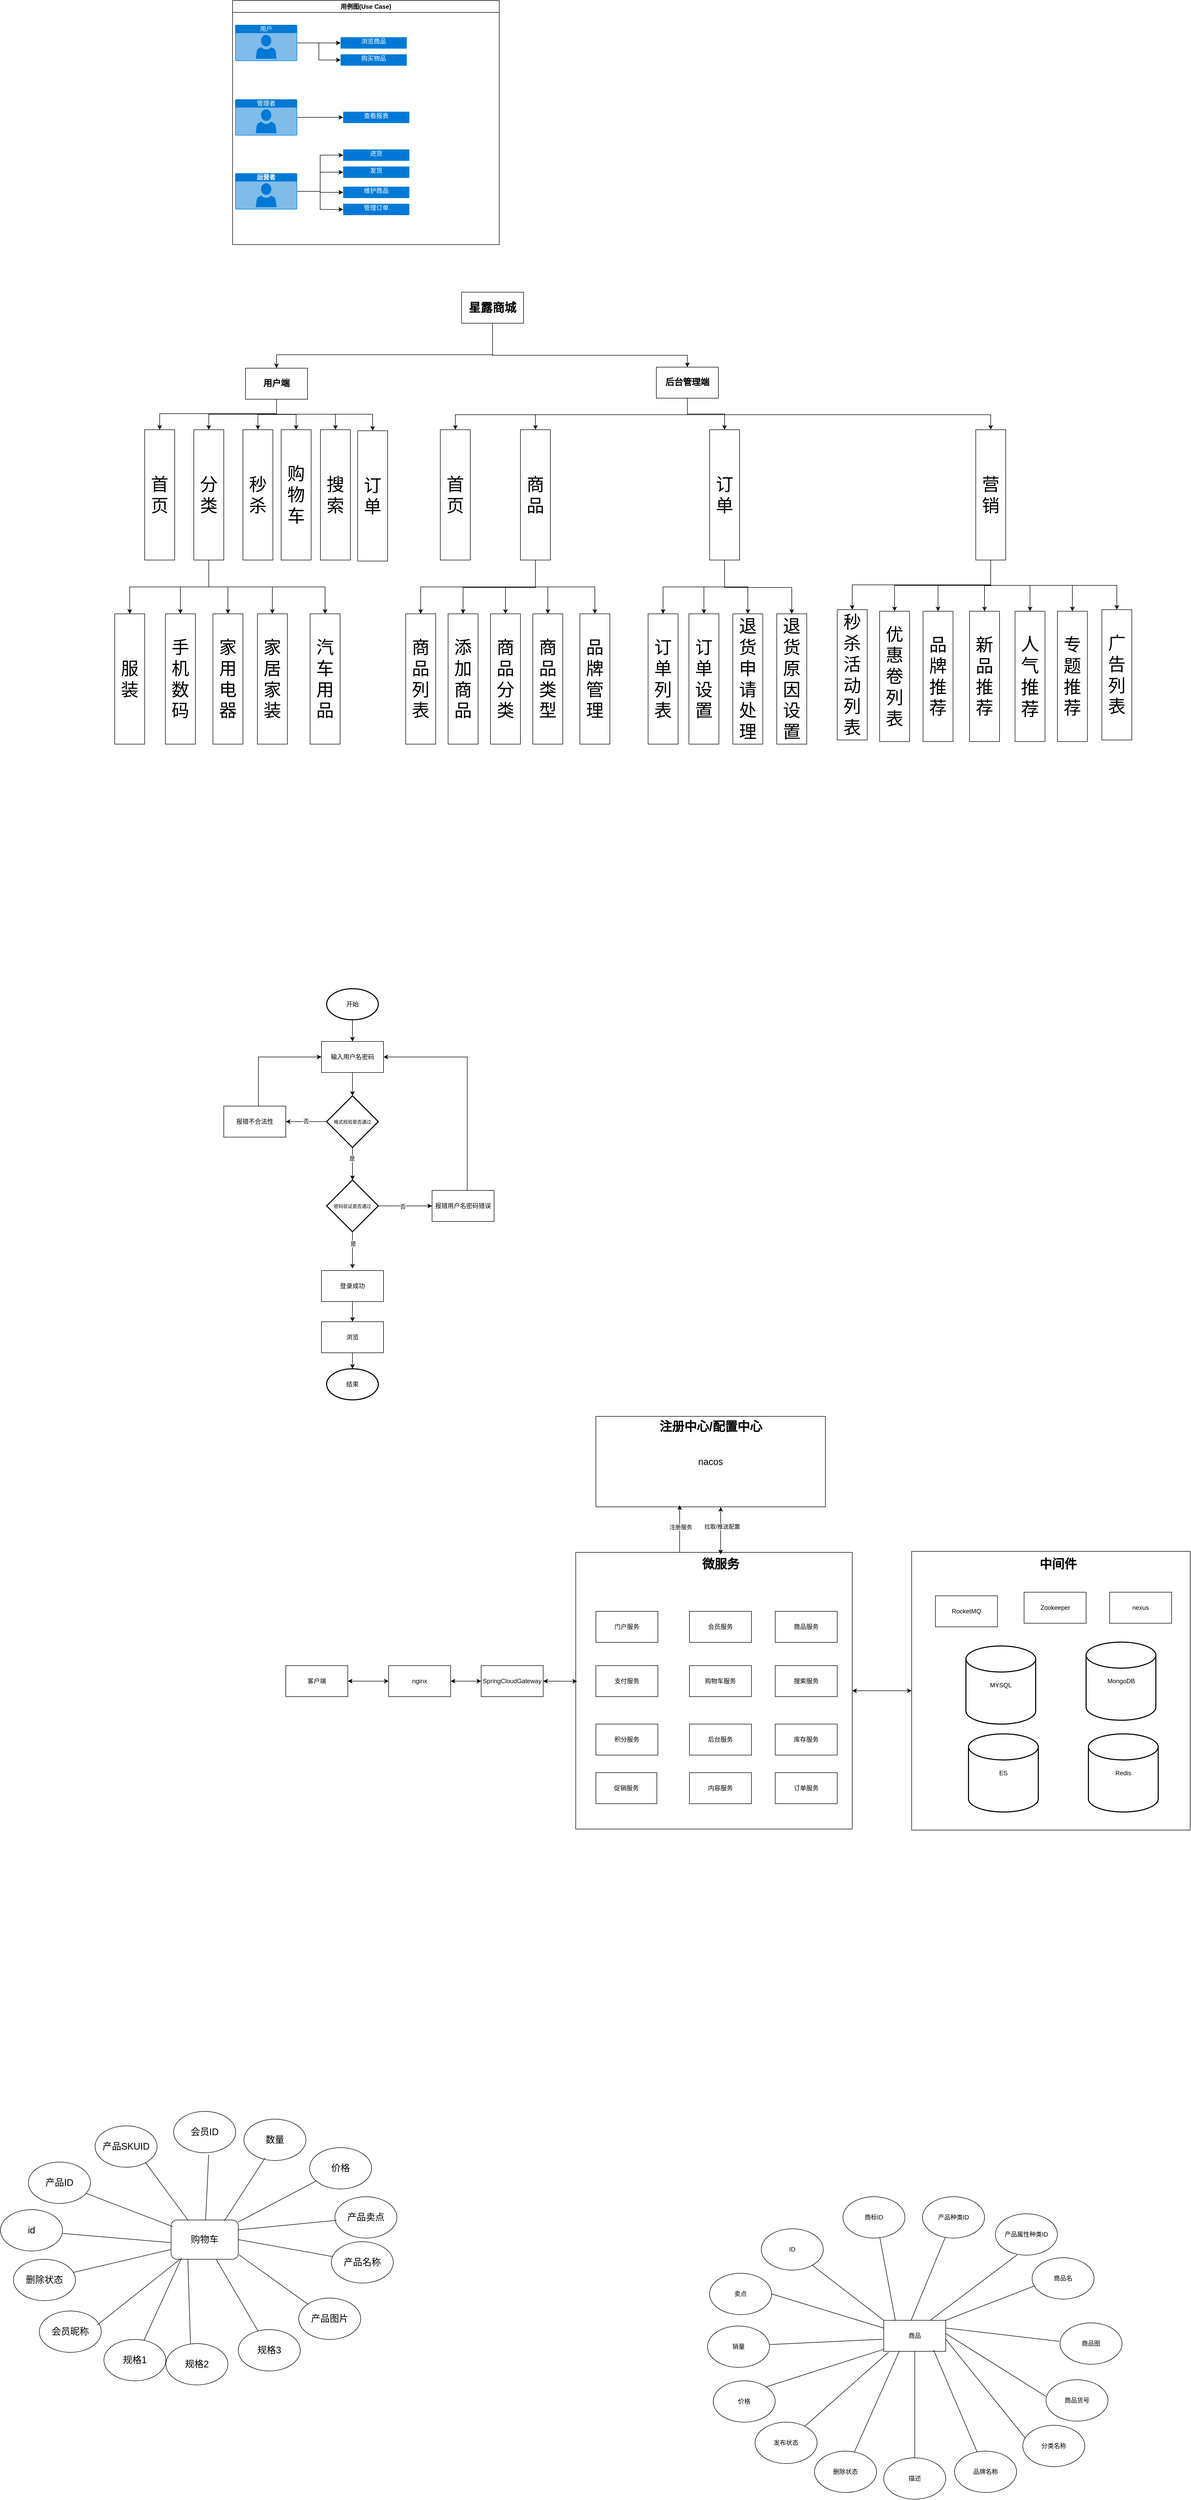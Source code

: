 <mxfile version="26.1.1">
  <diagram name="第 1 页" id="zI-GEJcVa0QLz6d-LR4Y">
    <mxGraphModel dx="1563" dy="842" grid="0" gridSize="10" guides="1" tooltips="1" connect="1" arrows="1" fold="1" page="0" pageScale="1" pageWidth="827" pageHeight="1169" math="0" shadow="0">
      <root>
        <mxCell id="0" />
        <mxCell id="1" parent="0" />
        <mxCell id="sWnjlbS8qjmlmMA9JyFx-139" value="" style="whiteSpace=wrap;html=1;aspect=fixed;" vertex="1" parent="1">
          <mxGeometry x="1976" y="3242" width="539" height="539" as="geometry" />
        </mxCell>
        <mxCell id="sWnjlbS8qjmlmMA9JyFx-122" value="&lt;div style=&quot;line-height: 100%;&quot;&gt;&lt;br&gt;&lt;/div&gt;" style="whiteSpace=wrap;html=1;aspect=fixed;align=left;" vertex="1" parent="1">
          <mxGeometry x="1326" y="3244" width="535" height="535" as="geometry" />
        </mxCell>
        <mxCell id="y7e35RRzxYH9MTJGS3jM-2" value="用例图(Use Case)" style="swimlane;whiteSpace=wrap;html=1;" parent="1" vertex="1">
          <mxGeometry x="662" y="243" width="516" height="472" as="geometry" />
        </mxCell>
        <mxCell id="y7e35RRzxYH9MTJGS3jM-10" value="" style="edgeStyle=orthogonalEdgeStyle;rounded=0;orthogonalLoop=1;jettySize=auto;html=1;" parent="y7e35RRzxYH9MTJGS3jM-2" source="y7e35RRzxYH9MTJGS3jM-6" target="y7e35RRzxYH9MTJGS3jM-9" edge="1">
          <mxGeometry relative="1" as="geometry" />
        </mxCell>
        <mxCell id="y7e35RRzxYH9MTJGS3jM-14" style="edgeStyle=orthogonalEdgeStyle;rounded=0;orthogonalLoop=1;jettySize=auto;html=1;entryX=0;entryY=0.5;entryDx=0;entryDy=0;" parent="y7e35RRzxYH9MTJGS3jM-2" source="y7e35RRzxYH9MTJGS3jM-6" target="y7e35RRzxYH9MTJGS3jM-13" edge="1">
          <mxGeometry relative="1" as="geometry" />
        </mxCell>
        <mxCell id="y7e35RRzxYH9MTJGS3jM-6" value="用户" style="html=1;whiteSpace=wrap;strokeColor=none;fillColor=#0079D6;labelPosition=center;verticalLabelPosition=middle;verticalAlign=top;align=center;fontSize=12;outlineConnect=0;spacingTop=-6;fontColor=#FFFFFF;sketch=0;shape=mxgraph.sitemap.user;" parent="y7e35RRzxYH9MTJGS3jM-2" vertex="1">
          <mxGeometry x="5" y="47" width="120" height="70" as="geometry" />
        </mxCell>
        <mxCell id="y7e35RRzxYH9MTJGS3jM-16" style="edgeStyle=orthogonalEdgeStyle;rounded=0;orthogonalLoop=1;jettySize=auto;html=1;entryX=0;entryY=0.5;entryDx=0;entryDy=0;" parent="y7e35RRzxYH9MTJGS3jM-2" source="y7e35RRzxYH9MTJGS3jM-7" target="y7e35RRzxYH9MTJGS3jM-15" edge="1">
          <mxGeometry relative="1" as="geometry" />
        </mxCell>
        <mxCell id="y7e35RRzxYH9MTJGS3jM-7" value="管理者" style="html=1;whiteSpace=wrap;strokeColor=none;fillColor=#0079D6;labelPosition=center;verticalLabelPosition=middle;verticalAlign=top;align=center;fontSize=12;outlineConnect=0;spacingTop=-6;fontColor=#FFFFFF;sketch=0;shape=mxgraph.sitemap.user;" parent="y7e35RRzxYH9MTJGS3jM-2" vertex="1">
          <mxGeometry x="5" y="191" width="120" height="70" as="geometry" />
        </mxCell>
        <mxCell id="y7e35RRzxYH9MTJGS3jM-21" style="edgeStyle=orthogonalEdgeStyle;rounded=0;orthogonalLoop=1;jettySize=auto;html=1;entryX=0;entryY=0.5;entryDx=0;entryDy=0;" parent="y7e35RRzxYH9MTJGS3jM-2" source="y7e35RRzxYH9MTJGS3jM-8" target="y7e35RRzxYH9MTJGS3jM-17" edge="1">
          <mxGeometry relative="1" as="geometry" />
        </mxCell>
        <mxCell id="y7e35RRzxYH9MTJGS3jM-22" style="edgeStyle=orthogonalEdgeStyle;rounded=0;orthogonalLoop=1;jettySize=auto;html=1;" parent="y7e35RRzxYH9MTJGS3jM-2" source="y7e35RRzxYH9MTJGS3jM-8" target="y7e35RRzxYH9MTJGS3jM-18" edge="1">
          <mxGeometry relative="1" as="geometry" />
        </mxCell>
        <mxCell id="y7e35RRzxYH9MTJGS3jM-23" style="edgeStyle=orthogonalEdgeStyle;rounded=0;orthogonalLoop=1;jettySize=auto;html=1;entryX=0;entryY=0.5;entryDx=0;entryDy=0;" parent="y7e35RRzxYH9MTJGS3jM-2" source="y7e35RRzxYH9MTJGS3jM-8" target="y7e35RRzxYH9MTJGS3jM-19" edge="1">
          <mxGeometry relative="1" as="geometry" />
        </mxCell>
        <mxCell id="y7e35RRzxYH9MTJGS3jM-24" style="edgeStyle=orthogonalEdgeStyle;rounded=0;orthogonalLoop=1;jettySize=auto;html=1;entryX=0;entryY=0.5;entryDx=0;entryDy=0;" parent="y7e35RRzxYH9MTJGS3jM-2" source="y7e35RRzxYH9MTJGS3jM-8" target="y7e35RRzxYH9MTJGS3jM-20" edge="1">
          <mxGeometry relative="1" as="geometry" />
        </mxCell>
        <mxCell id="y7e35RRzxYH9MTJGS3jM-8" value="运营者" style="html=1;whiteSpace=wrap;strokeColor=none;fillColor=#0079D6;labelPosition=center;verticalLabelPosition=middle;verticalAlign=top;align=center;fontSize=12;outlineConnect=0;spacingTop=-6;fontColor=#FFFFFF;sketch=0;shape=mxgraph.sitemap.user;fontStyle=1" parent="y7e35RRzxYH9MTJGS3jM-2" vertex="1">
          <mxGeometry x="5" y="334" width="120" height="70" as="geometry" />
        </mxCell>
        <mxCell id="y7e35RRzxYH9MTJGS3jM-9" value="浏览商品" style="whiteSpace=wrap;html=1;verticalAlign=top;fillColor=#0079D6;strokeColor=none;fontColor=#FFFFFF;spacingTop=-6;sketch=0;" parent="y7e35RRzxYH9MTJGS3jM-2" vertex="1">
          <mxGeometry x="209" y="71" width="128" height="22" as="geometry" />
        </mxCell>
        <mxCell id="y7e35RRzxYH9MTJGS3jM-13" value="购买物品" style="whiteSpace=wrap;html=1;verticalAlign=top;fillColor=#0079D6;strokeColor=none;fontColor=#FFFFFF;spacingTop=-6;sketch=0;" parent="y7e35RRzxYH9MTJGS3jM-2" vertex="1">
          <mxGeometry x="209" y="104" width="128" height="22" as="geometry" />
        </mxCell>
        <mxCell id="y7e35RRzxYH9MTJGS3jM-15" value="查看报表" style="whiteSpace=wrap;html=1;verticalAlign=top;fillColor=#0079D6;strokeColor=none;fontColor=#FFFFFF;spacingTop=-6;sketch=0;" parent="y7e35RRzxYH9MTJGS3jM-2" vertex="1">
          <mxGeometry x="214" y="215" width="128" height="22" as="geometry" />
        </mxCell>
        <mxCell id="y7e35RRzxYH9MTJGS3jM-17" value="进货" style="whiteSpace=wrap;html=1;verticalAlign=top;fillColor=#0079D6;strokeColor=none;fontColor=#FFFFFF;spacingTop=-6;sketch=0;" parent="y7e35RRzxYH9MTJGS3jM-2" vertex="1">
          <mxGeometry x="214" y="288" width="128" height="22" as="geometry" />
        </mxCell>
        <mxCell id="y7e35RRzxYH9MTJGS3jM-18" value="发货" style="whiteSpace=wrap;html=1;verticalAlign=top;fillColor=#0079D6;strokeColor=none;fontColor=#FFFFFF;spacingTop=-6;sketch=0;" parent="y7e35RRzxYH9MTJGS3jM-2" vertex="1">
          <mxGeometry x="214" y="321" width="128" height="22" as="geometry" />
        </mxCell>
        <mxCell id="y7e35RRzxYH9MTJGS3jM-19" value="维护商品" style="whiteSpace=wrap;html=1;verticalAlign=top;fillColor=#0079D6;strokeColor=none;fontColor=#FFFFFF;spacingTop=-6;sketch=0;" parent="y7e35RRzxYH9MTJGS3jM-2" vertex="1">
          <mxGeometry x="214" y="360" width="128" height="22" as="geometry" />
        </mxCell>
        <mxCell id="y7e35RRzxYH9MTJGS3jM-20" value="管理订单" style="whiteSpace=wrap;html=1;verticalAlign=top;fillColor=#0079D6;strokeColor=none;fontColor=#FFFFFF;spacingTop=-6;sketch=0;" parent="y7e35RRzxYH9MTJGS3jM-2" vertex="1">
          <mxGeometry x="214" y="393" width="128" height="22" as="geometry" />
        </mxCell>
        <mxCell id="sWnjlbS8qjmlmMA9JyFx-113" style="edgeStyle=orthogonalEdgeStyle;rounded=0;orthogonalLoop=1;jettySize=auto;html=1;" edge="1" parent="1" source="sWnjlbS8qjmlmMA9JyFx-1" target="sWnjlbS8qjmlmMA9JyFx-2">
          <mxGeometry relative="1" as="geometry">
            <Array as="points">
              <mxPoint x="1165" y="928" />
              <mxPoint x="747" y="928" />
            </Array>
          </mxGeometry>
        </mxCell>
        <mxCell id="sWnjlbS8qjmlmMA9JyFx-114" style="edgeStyle=orthogonalEdgeStyle;rounded=0;orthogonalLoop=1;jettySize=auto;html=1;" edge="1" parent="1" source="sWnjlbS8qjmlmMA9JyFx-1" target="sWnjlbS8qjmlmMA9JyFx-3">
          <mxGeometry relative="1" as="geometry">
            <Array as="points">
              <mxPoint x="1165" y="929" />
              <mxPoint x="1542" y="929" />
            </Array>
          </mxGeometry>
        </mxCell>
        <mxCell id="sWnjlbS8qjmlmMA9JyFx-1" value="&lt;font style=&quot;font-size: 23px;&quot;&gt;&lt;b&gt;星露商城&lt;/b&gt;&lt;/font&gt;" style="rounded=0;whiteSpace=wrap;html=1;" vertex="1" parent="1">
          <mxGeometry x="1105" y="807" width="120" height="60" as="geometry" />
        </mxCell>
        <mxCell id="sWnjlbS8qjmlmMA9JyFx-73" style="edgeStyle=orthogonalEdgeStyle;rounded=0;orthogonalLoop=1;jettySize=auto;html=1;" edge="1" parent="1" source="sWnjlbS8qjmlmMA9JyFx-3" target="sWnjlbS8qjmlmMA9JyFx-32">
          <mxGeometry relative="1" as="geometry">
            <Array as="points">
              <mxPoint x="1542" y="1044" />
              <mxPoint x="1248" y="1044" />
            </Array>
          </mxGeometry>
        </mxCell>
        <mxCell id="sWnjlbS8qjmlmMA9JyFx-74" style="edgeStyle=orthogonalEdgeStyle;rounded=0;orthogonalLoop=1;jettySize=auto;html=1;" edge="1" parent="1" source="sWnjlbS8qjmlmMA9JyFx-3" target="sWnjlbS8qjmlmMA9JyFx-33">
          <mxGeometry relative="1" as="geometry" />
        </mxCell>
        <mxCell id="sWnjlbS8qjmlmMA9JyFx-75" style="edgeStyle=orthogonalEdgeStyle;rounded=0;orthogonalLoop=1;jettySize=auto;html=1;entryX=0.5;entryY=0;entryDx=0;entryDy=0;" edge="1" parent="1" source="sWnjlbS8qjmlmMA9JyFx-3" target="sWnjlbS8qjmlmMA9JyFx-34">
          <mxGeometry relative="1" as="geometry">
            <Array as="points">
              <mxPoint x="1542" y="1044" />
              <mxPoint x="2129" y="1044" />
            </Array>
          </mxGeometry>
        </mxCell>
        <mxCell id="sWnjlbS8qjmlmMA9JyFx-76" style="edgeStyle=orthogonalEdgeStyle;rounded=0;orthogonalLoop=1;jettySize=auto;html=1;" edge="1" parent="1" source="sWnjlbS8qjmlmMA9JyFx-3" target="sWnjlbS8qjmlmMA9JyFx-31">
          <mxGeometry relative="1" as="geometry">
            <Array as="points">
              <mxPoint x="1542" y="1044" />
              <mxPoint x="1093" y="1044" />
            </Array>
          </mxGeometry>
        </mxCell>
        <mxCell id="sWnjlbS8qjmlmMA9JyFx-3" value="&lt;font style=&quot;font-size: 17px;&quot;&gt;&lt;b&gt;后台管理端&lt;/b&gt;&lt;/font&gt;" style="rounded=0;whiteSpace=wrap;html=1;fontSize=14;" vertex="1" parent="1">
          <mxGeometry x="1482" y="952" width="120" height="60" as="geometry" />
        </mxCell>
        <mxCell id="sWnjlbS8qjmlmMA9JyFx-31" value="&lt;font style=&quot;font-size: 34px;&quot;&gt;首页&lt;/font&gt;" style="rounded=0;whiteSpace=wrap;html=1;" vertex="1" parent="1">
          <mxGeometry x="1064" y="1073" width="58" height="252" as="geometry" />
        </mxCell>
        <mxCell id="sWnjlbS8qjmlmMA9JyFx-68" style="edgeStyle=orthogonalEdgeStyle;rounded=0;orthogonalLoop=1;jettySize=auto;html=1;entryX=0.5;entryY=0;entryDx=0;entryDy=0;" edge="1" parent="1" source="sWnjlbS8qjmlmMA9JyFx-32" target="sWnjlbS8qjmlmMA9JyFx-36">
          <mxGeometry relative="1" as="geometry">
            <Array as="points">
              <mxPoint x="1248" y="1377" />
              <mxPoint x="1026" y="1377" />
            </Array>
          </mxGeometry>
        </mxCell>
        <mxCell id="sWnjlbS8qjmlmMA9JyFx-69" style="edgeStyle=orthogonalEdgeStyle;rounded=0;orthogonalLoop=1;jettySize=auto;html=1;" edge="1" parent="1" source="sWnjlbS8qjmlmMA9JyFx-32" target="sWnjlbS8qjmlmMA9JyFx-38">
          <mxGeometry relative="1" as="geometry" />
        </mxCell>
        <mxCell id="sWnjlbS8qjmlmMA9JyFx-70" style="edgeStyle=orthogonalEdgeStyle;rounded=0;orthogonalLoop=1;jettySize=auto;html=1;" edge="1" parent="1" source="sWnjlbS8qjmlmMA9JyFx-32" target="sWnjlbS8qjmlmMA9JyFx-37">
          <mxGeometry relative="1" as="geometry" />
        </mxCell>
        <mxCell id="sWnjlbS8qjmlmMA9JyFx-71" style="edgeStyle=orthogonalEdgeStyle;rounded=0;orthogonalLoop=1;jettySize=auto;html=1;entryX=0.5;entryY=0;entryDx=0;entryDy=0;" edge="1" parent="1" source="sWnjlbS8qjmlmMA9JyFx-32" target="sWnjlbS8qjmlmMA9JyFx-39">
          <mxGeometry relative="1" as="geometry">
            <Array as="points">
              <mxPoint x="1248" y="1377" />
              <mxPoint x="1363" y="1377" />
            </Array>
          </mxGeometry>
        </mxCell>
        <mxCell id="sWnjlbS8qjmlmMA9JyFx-72" style="edgeStyle=orthogonalEdgeStyle;rounded=0;orthogonalLoop=1;jettySize=auto;html=1;" edge="1" parent="1" source="sWnjlbS8qjmlmMA9JyFx-32" target="sWnjlbS8qjmlmMA9JyFx-35">
          <mxGeometry relative="1" as="geometry">
            <Array as="points">
              <mxPoint x="1248" y="1378" />
              <mxPoint x="1108" y="1378" />
            </Array>
          </mxGeometry>
        </mxCell>
        <mxCell id="sWnjlbS8qjmlmMA9JyFx-32" value="&lt;font style=&quot;font-size: 34px;&quot;&gt;商品&lt;/font&gt;" style="rounded=0;whiteSpace=wrap;html=1;" vertex="1" parent="1">
          <mxGeometry x="1219" y="1073" width="58" height="252" as="geometry" />
        </mxCell>
        <mxCell id="sWnjlbS8qjmlmMA9JyFx-64" style="edgeStyle=orthogonalEdgeStyle;rounded=0;orthogonalLoop=1;jettySize=auto;html=1;entryX=0.5;entryY=0;entryDx=0;entryDy=0;" edge="1" parent="1" source="sWnjlbS8qjmlmMA9JyFx-33" target="sWnjlbS8qjmlmMA9JyFx-42">
          <mxGeometry relative="1" as="geometry" />
        </mxCell>
        <mxCell id="sWnjlbS8qjmlmMA9JyFx-65" style="edgeStyle=orthogonalEdgeStyle;rounded=0;orthogonalLoop=1;jettySize=auto;html=1;entryX=0.5;entryY=0;entryDx=0;entryDy=0;" edge="1" parent="1" source="sWnjlbS8qjmlmMA9JyFx-33" target="sWnjlbS8qjmlmMA9JyFx-43">
          <mxGeometry relative="1" as="geometry" />
        </mxCell>
        <mxCell id="sWnjlbS8qjmlmMA9JyFx-66" style="edgeStyle=orthogonalEdgeStyle;rounded=0;orthogonalLoop=1;jettySize=auto;html=1;" edge="1" parent="1" source="sWnjlbS8qjmlmMA9JyFx-33" target="sWnjlbS8qjmlmMA9JyFx-41">
          <mxGeometry relative="1" as="geometry">
            <Array as="points">
              <mxPoint x="1614" y="1377" />
              <mxPoint x="1495" y="1377" />
            </Array>
          </mxGeometry>
        </mxCell>
        <mxCell id="sWnjlbS8qjmlmMA9JyFx-67" style="edgeStyle=orthogonalEdgeStyle;rounded=0;orthogonalLoop=1;jettySize=auto;html=1;" edge="1" parent="1" source="sWnjlbS8qjmlmMA9JyFx-33" target="sWnjlbS8qjmlmMA9JyFx-40">
          <mxGeometry relative="1" as="geometry">
            <Array as="points">
              <mxPoint x="1614" y="1378" />
              <mxPoint x="1744" y="1378" />
            </Array>
          </mxGeometry>
        </mxCell>
        <mxCell id="sWnjlbS8qjmlmMA9JyFx-33" value="&lt;font style=&quot;font-size: 34px;&quot;&gt;订单&lt;/font&gt;" style="rounded=0;whiteSpace=wrap;html=1;" vertex="1" parent="1">
          <mxGeometry x="1585" y="1073" width="58" height="252" as="geometry" />
        </mxCell>
        <mxCell id="sWnjlbS8qjmlmMA9JyFx-57" style="edgeStyle=orthogonalEdgeStyle;rounded=0;orthogonalLoop=1;jettySize=auto;html=1;" edge="1" parent="1" source="sWnjlbS8qjmlmMA9JyFx-34" target="sWnjlbS8qjmlmMA9JyFx-44">
          <mxGeometry relative="1" as="geometry">
            <Array as="points">
              <mxPoint x="2129" y="1373" />
              <mxPoint x="1861" y="1373" />
            </Array>
          </mxGeometry>
        </mxCell>
        <mxCell id="sWnjlbS8qjmlmMA9JyFx-58" style="edgeStyle=orthogonalEdgeStyle;rounded=0;orthogonalLoop=1;jettySize=auto;html=1;entryX=0.5;entryY=0;entryDx=0;entryDy=0;" edge="1" parent="1" source="sWnjlbS8qjmlmMA9JyFx-34" target="sWnjlbS8qjmlmMA9JyFx-45">
          <mxGeometry relative="1" as="geometry">
            <Array as="points">
              <mxPoint x="2129" y="1374" />
              <mxPoint x="1943" y="1374" />
            </Array>
          </mxGeometry>
        </mxCell>
        <mxCell id="sWnjlbS8qjmlmMA9JyFx-59" style="edgeStyle=orthogonalEdgeStyle;rounded=0;orthogonalLoop=1;jettySize=auto;html=1;" edge="1" parent="1" source="sWnjlbS8qjmlmMA9JyFx-34" target="sWnjlbS8qjmlmMA9JyFx-46">
          <mxGeometry relative="1" as="geometry">
            <Array as="points">
              <mxPoint x="2129" y="1374" />
              <mxPoint x="2027" y="1374" />
            </Array>
          </mxGeometry>
        </mxCell>
        <mxCell id="sWnjlbS8qjmlmMA9JyFx-60" style="edgeStyle=orthogonalEdgeStyle;rounded=0;orthogonalLoop=1;jettySize=auto;html=1;" edge="1" parent="1" source="sWnjlbS8qjmlmMA9JyFx-34" target="sWnjlbS8qjmlmMA9JyFx-47">
          <mxGeometry relative="1" as="geometry" />
        </mxCell>
        <mxCell id="sWnjlbS8qjmlmMA9JyFx-61" style="edgeStyle=orthogonalEdgeStyle;rounded=0;orthogonalLoop=1;jettySize=auto;html=1;" edge="1" parent="1" source="sWnjlbS8qjmlmMA9JyFx-34" target="sWnjlbS8qjmlmMA9JyFx-48">
          <mxGeometry relative="1" as="geometry">
            <Array as="points">
              <mxPoint x="2129" y="1374" />
              <mxPoint x="2205" y="1374" />
            </Array>
          </mxGeometry>
        </mxCell>
        <mxCell id="sWnjlbS8qjmlmMA9JyFx-62" style="edgeStyle=orthogonalEdgeStyle;rounded=0;orthogonalLoop=1;jettySize=auto;html=1;" edge="1" parent="1" source="sWnjlbS8qjmlmMA9JyFx-34" target="sWnjlbS8qjmlmMA9JyFx-49">
          <mxGeometry relative="1" as="geometry">
            <Array as="points">
              <mxPoint x="2129" y="1374" />
              <mxPoint x="2287" y="1374" />
            </Array>
          </mxGeometry>
        </mxCell>
        <mxCell id="sWnjlbS8qjmlmMA9JyFx-63" style="edgeStyle=orthogonalEdgeStyle;rounded=0;orthogonalLoop=1;jettySize=auto;html=1;" edge="1" parent="1" source="sWnjlbS8qjmlmMA9JyFx-34" target="sWnjlbS8qjmlmMA9JyFx-50">
          <mxGeometry relative="1" as="geometry">
            <Array as="points">
              <mxPoint x="2129" y="1374" />
              <mxPoint x="2373" y="1374" />
            </Array>
          </mxGeometry>
        </mxCell>
        <mxCell id="sWnjlbS8qjmlmMA9JyFx-34" value="&lt;font style=&quot;font-size: 34px;&quot;&gt;营销&lt;/font&gt;" style="rounded=0;whiteSpace=wrap;html=1;fontSize=13;" vertex="1" parent="1">
          <mxGeometry x="2100" y="1073" width="58" height="252" as="geometry" />
        </mxCell>
        <mxCell id="sWnjlbS8qjmlmMA9JyFx-51" value="" style="group" vertex="1" connectable="0" parent="1">
          <mxGeometry x="434" y="954" width="528" height="727" as="geometry" />
        </mxCell>
        <mxCell id="sWnjlbS8qjmlmMA9JyFx-23" style="edgeStyle=orthogonalEdgeStyle;rounded=0;orthogonalLoop=1;jettySize=auto;html=1;" edge="1" parent="sWnjlbS8qjmlmMA9JyFx-51" source="sWnjlbS8qjmlmMA9JyFx-2" target="sWnjlbS8qjmlmMA9JyFx-5">
          <mxGeometry relative="1" as="geometry">
            <Array as="points">
              <mxPoint x="313" y="88" />
              <mxPoint x="87" y="88" />
            </Array>
          </mxGeometry>
        </mxCell>
        <mxCell id="sWnjlbS8qjmlmMA9JyFx-24" style="edgeStyle=orthogonalEdgeStyle;rounded=0;orthogonalLoop=1;jettySize=auto;html=1;entryX=0.5;entryY=0;entryDx=0;entryDy=0;" edge="1" parent="sWnjlbS8qjmlmMA9JyFx-51" source="sWnjlbS8qjmlmMA9JyFx-2" target="sWnjlbS8qjmlmMA9JyFx-14">
          <mxGeometry relative="1" as="geometry" />
        </mxCell>
        <mxCell id="sWnjlbS8qjmlmMA9JyFx-25" style="edgeStyle=orthogonalEdgeStyle;rounded=0;orthogonalLoop=1;jettySize=auto;html=1;" edge="1" parent="sWnjlbS8qjmlmMA9JyFx-51" source="sWnjlbS8qjmlmMA9JyFx-2" target="sWnjlbS8qjmlmMA9JyFx-7">
          <mxGeometry relative="1" as="geometry" />
        </mxCell>
        <mxCell id="sWnjlbS8qjmlmMA9JyFx-26" style="edgeStyle=orthogonalEdgeStyle;rounded=0;orthogonalLoop=1;jettySize=auto;html=1;" edge="1" parent="sWnjlbS8qjmlmMA9JyFx-51" source="sWnjlbS8qjmlmMA9JyFx-2" target="sWnjlbS8qjmlmMA9JyFx-8">
          <mxGeometry relative="1" as="geometry">
            <Array as="points">
              <mxPoint x="313" y="89" />
              <mxPoint x="427" y="89" />
            </Array>
          </mxGeometry>
        </mxCell>
        <mxCell id="sWnjlbS8qjmlmMA9JyFx-27" style="edgeStyle=orthogonalEdgeStyle;rounded=0;orthogonalLoop=1;jettySize=auto;html=1;" edge="1" parent="sWnjlbS8qjmlmMA9JyFx-51" source="sWnjlbS8qjmlmMA9JyFx-2" target="sWnjlbS8qjmlmMA9JyFx-6">
          <mxGeometry relative="1" as="geometry">
            <Array as="points">
              <mxPoint x="313" y="89" />
              <mxPoint x="182" y="89" />
            </Array>
          </mxGeometry>
        </mxCell>
        <mxCell id="sWnjlbS8qjmlmMA9JyFx-28" style="edgeStyle=orthogonalEdgeStyle;rounded=0;orthogonalLoop=1;jettySize=auto;html=1;entryX=0.5;entryY=0;entryDx=0;entryDy=0;" edge="1" parent="sWnjlbS8qjmlmMA9JyFx-51" source="sWnjlbS8qjmlmMA9JyFx-2" target="sWnjlbS8qjmlmMA9JyFx-9">
          <mxGeometry relative="1" as="geometry">
            <Array as="points">
              <mxPoint x="313" y="89" />
              <mxPoint x="499" y="89" />
            </Array>
          </mxGeometry>
        </mxCell>
        <mxCell id="sWnjlbS8qjmlmMA9JyFx-2" value="&lt;font style=&quot;font-size: 17px;&quot;&gt;&lt;b&gt;用户端&lt;/b&gt;&lt;/font&gt;" style="rounded=0;whiteSpace=wrap;html=1;" vertex="1" parent="sWnjlbS8qjmlmMA9JyFx-51">
          <mxGeometry x="253" width="120" height="60" as="geometry" />
        </mxCell>
        <mxCell id="sWnjlbS8qjmlmMA9JyFx-5" value="&lt;font style=&quot;font-size: 34px;&quot;&gt;首页&lt;/font&gt;" style="rounded=0;whiteSpace=wrap;html=1;" vertex="1" parent="sWnjlbS8qjmlmMA9JyFx-51">
          <mxGeometry x="58" y="119" width="58" height="252" as="geometry" />
        </mxCell>
        <mxCell id="sWnjlbS8qjmlmMA9JyFx-16" value="" style="edgeStyle=orthogonalEdgeStyle;rounded=0;orthogonalLoop=1;jettySize=auto;html=1;" edge="1" parent="sWnjlbS8qjmlmMA9JyFx-51" source="sWnjlbS8qjmlmMA9JyFx-6" target="sWnjlbS8qjmlmMA9JyFx-12">
          <mxGeometry relative="1" as="geometry" />
        </mxCell>
        <mxCell id="sWnjlbS8qjmlmMA9JyFx-17" style="edgeStyle=orthogonalEdgeStyle;rounded=0;orthogonalLoop=1;jettySize=auto;html=1;" edge="1" parent="sWnjlbS8qjmlmMA9JyFx-51" source="sWnjlbS8qjmlmMA9JyFx-6" target="sWnjlbS8qjmlmMA9JyFx-11">
          <mxGeometry relative="1" as="geometry" />
        </mxCell>
        <mxCell id="sWnjlbS8qjmlmMA9JyFx-20" style="edgeStyle=orthogonalEdgeStyle;rounded=0;orthogonalLoop=1;jettySize=auto;html=1;" edge="1" parent="sWnjlbS8qjmlmMA9JyFx-51" source="sWnjlbS8qjmlmMA9JyFx-6" target="sWnjlbS8qjmlmMA9JyFx-13">
          <mxGeometry relative="1" as="geometry">
            <Array as="points">
              <mxPoint x="182" y="423" />
              <mxPoint x="305" y="423" />
            </Array>
          </mxGeometry>
        </mxCell>
        <mxCell id="sWnjlbS8qjmlmMA9JyFx-21" style="edgeStyle=orthogonalEdgeStyle;rounded=0;orthogonalLoop=1;jettySize=auto;html=1;" edge="1" parent="sWnjlbS8qjmlmMA9JyFx-51" source="sWnjlbS8qjmlmMA9JyFx-6" target="sWnjlbS8qjmlmMA9JyFx-15">
          <mxGeometry relative="1" as="geometry">
            <Array as="points">
              <mxPoint x="182" y="423" />
              <mxPoint x="407" y="423" />
            </Array>
          </mxGeometry>
        </mxCell>
        <mxCell id="sWnjlbS8qjmlmMA9JyFx-22" style="edgeStyle=orthogonalEdgeStyle;rounded=0;orthogonalLoop=1;jettySize=auto;html=1;entryX=0.5;entryY=0;entryDx=0;entryDy=0;" edge="1" parent="sWnjlbS8qjmlmMA9JyFx-51" source="sWnjlbS8qjmlmMA9JyFx-6" target="sWnjlbS8qjmlmMA9JyFx-10">
          <mxGeometry relative="1" as="geometry">
            <Array as="points">
              <mxPoint x="182" y="423" />
              <mxPoint x="29" y="423" />
            </Array>
          </mxGeometry>
        </mxCell>
        <mxCell id="sWnjlbS8qjmlmMA9JyFx-6" value="&lt;span style=&quot;font-size: 34px;&quot;&gt;分类&lt;/span&gt;" style="rounded=0;whiteSpace=wrap;html=1;" vertex="1" parent="sWnjlbS8qjmlmMA9JyFx-51">
          <mxGeometry x="153" y="119" width="58" height="252" as="geometry" />
        </mxCell>
        <mxCell id="sWnjlbS8qjmlmMA9JyFx-7" value="&lt;font style=&quot;font-size: 34px;&quot;&gt;购物车&lt;/font&gt;" style="rounded=0;whiteSpace=wrap;html=1;" vertex="1" parent="sWnjlbS8qjmlmMA9JyFx-51">
          <mxGeometry x="322" y="119" width="58" height="252" as="geometry" />
        </mxCell>
        <mxCell id="sWnjlbS8qjmlmMA9JyFx-8" value="&lt;font style=&quot;font-size: 34px;&quot;&gt;搜索&lt;/font&gt;" style="rounded=0;whiteSpace=wrap;html=1;" vertex="1" parent="sWnjlbS8qjmlmMA9JyFx-51">
          <mxGeometry x="398" y="119" width="58" height="252" as="geometry" />
        </mxCell>
        <mxCell id="sWnjlbS8qjmlmMA9JyFx-9" value="&lt;font style=&quot;font-size: 34px;&quot;&gt;订单&lt;/font&gt;" style="rounded=0;whiteSpace=wrap;html=1;" vertex="1" parent="sWnjlbS8qjmlmMA9JyFx-51">
          <mxGeometry x="470" y="121" width="58" height="252" as="geometry" />
        </mxCell>
        <mxCell id="sWnjlbS8qjmlmMA9JyFx-10" value="&lt;font style=&quot;font-size: 34px;&quot;&gt;服装&lt;/font&gt;" style="rounded=0;whiteSpace=wrap;html=1;" vertex="1" parent="sWnjlbS8qjmlmMA9JyFx-51">
          <mxGeometry y="475" width="58" height="252" as="geometry" />
        </mxCell>
        <mxCell id="sWnjlbS8qjmlmMA9JyFx-11" value="&lt;font style=&quot;font-size: 34px;&quot;&gt;家用电器&lt;/font&gt;" style="rounded=0;whiteSpace=wrap;html=1;" vertex="1" parent="sWnjlbS8qjmlmMA9JyFx-51">
          <mxGeometry x="190" y="475" width="58" height="252" as="geometry" />
        </mxCell>
        <mxCell id="sWnjlbS8qjmlmMA9JyFx-12" value="&lt;font style=&quot;font-size: 34px;&quot;&gt;手机数码&lt;/font&gt;" style="rounded=0;whiteSpace=wrap;html=1;" vertex="1" parent="sWnjlbS8qjmlmMA9JyFx-51">
          <mxGeometry x="98" y="475" width="58" height="252" as="geometry" />
        </mxCell>
        <mxCell id="sWnjlbS8qjmlmMA9JyFx-13" value="&lt;font style=&quot;font-size: 34px;&quot;&gt;家居家装&lt;/font&gt;" style="rounded=0;whiteSpace=wrap;html=1;" vertex="1" parent="sWnjlbS8qjmlmMA9JyFx-51">
          <mxGeometry x="276" y="475" width="58" height="252" as="geometry" />
        </mxCell>
        <mxCell id="sWnjlbS8qjmlmMA9JyFx-14" value="&lt;font style=&quot;font-size: 34px;&quot;&gt;秒杀&lt;/font&gt;" style="rounded=0;whiteSpace=wrap;html=1;" vertex="1" parent="sWnjlbS8qjmlmMA9JyFx-51">
          <mxGeometry x="248" y="119" width="58" height="252" as="geometry" />
        </mxCell>
        <mxCell id="sWnjlbS8qjmlmMA9JyFx-15" value="&lt;font style=&quot;font-size: 34px;&quot;&gt;汽车用品&lt;/font&gt;" style="rounded=0;whiteSpace=wrap;html=1;" vertex="1" parent="sWnjlbS8qjmlmMA9JyFx-51">
          <mxGeometry x="378" y="475" width="58" height="252" as="geometry" />
        </mxCell>
        <mxCell id="sWnjlbS8qjmlmMA9JyFx-54" value="" style="group" vertex="1" connectable="0" parent="1">
          <mxGeometry x="997" y="1429" width="395" height="252" as="geometry" />
        </mxCell>
        <mxCell id="sWnjlbS8qjmlmMA9JyFx-35" value="&lt;font style=&quot;font-size: 34px;&quot;&gt;添加商品&lt;/font&gt;" style="rounded=0;whiteSpace=wrap;html=1;" vertex="1" parent="sWnjlbS8qjmlmMA9JyFx-54">
          <mxGeometry x="82" width="58" height="252" as="geometry" />
        </mxCell>
        <mxCell id="sWnjlbS8qjmlmMA9JyFx-36" value="&lt;font style=&quot;font-size: 34px;&quot;&gt;商品列表&lt;/font&gt;" style="rounded=0;whiteSpace=wrap;html=1;" vertex="1" parent="sWnjlbS8qjmlmMA9JyFx-54">
          <mxGeometry width="58" height="252" as="geometry" />
        </mxCell>
        <mxCell id="sWnjlbS8qjmlmMA9JyFx-37" value="&lt;font style=&quot;font-size: 34px;&quot;&gt;商品分类&lt;/font&gt;" style="rounded=0;whiteSpace=wrap;html=1;" vertex="1" parent="sWnjlbS8qjmlmMA9JyFx-54">
          <mxGeometry x="164" width="58" height="252" as="geometry" />
        </mxCell>
        <mxCell id="sWnjlbS8qjmlmMA9JyFx-38" value="&lt;font style=&quot;font-size: 34px;&quot;&gt;商品类型&lt;/font&gt;" style="rounded=0;whiteSpace=wrap;html=1;" vertex="1" parent="sWnjlbS8qjmlmMA9JyFx-54">
          <mxGeometry x="246" width="58" height="252" as="geometry" />
        </mxCell>
        <mxCell id="sWnjlbS8qjmlmMA9JyFx-39" value="&lt;font style=&quot;font-size: 34px;&quot;&gt;品牌管理&lt;/font&gt;" style="rounded=0;whiteSpace=wrap;html=1;" vertex="1" parent="sWnjlbS8qjmlmMA9JyFx-54">
          <mxGeometry x="337" width="58" height="252" as="geometry" />
        </mxCell>
        <mxCell id="sWnjlbS8qjmlmMA9JyFx-55" value="" style="group" vertex="1" connectable="0" parent="1">
          <mxGeometry x="1461" y="1429" width="312" height="252" as="geometry" />
        </mxCell>
        <mxCell id="sWnjlbS8qjmlmMA9JyFx-40" value="&lt;font style=&quot;font-size: 34px;&quot;&gt;退货原因设置&lt;/font&gt;" style="rounded=0;whiteSpace=wrap;html=1;" vertex="1" parent="sWnjlbS8qjmlmMA9JyFx-55">
          <mxGeometry x="254" width="58" height="252" as="geometry" />
        </mxCell>
        <mxCell id="sWnjlbS8qjmlmMA9JyFx-41" value="&lt;font style=&quot;font-size: 34px;&quot;&gt;订单列表&lt;/font&gt;" style="rounded=0;whiteSpace=wrap;html=1;" vertex="1" parent="sWnjlbS8qjmlmMA9JyFx-55">
          <mxGeometry x="5" width="58" height="252" as="geometry" />
        </mxCell>
        <mxCell id="sWnjlbS8qjmlmMA9JyFx-42" value="&lt;font style=&quot;font-size: 34px;&quot;&gt;订单设置&lt;/font&gt;" style="rounded=0;whiteSpace=wrap;html=1;" vertex="1" parent="sWnjlbS8qjmlmMA9JyFx-55">
          <mxGeometry x="84" width="58" height="252" as="geometry" />
        </mxCell>
        <mxCell id="sWnjlbS8qjmlmMA9JyFx-43" value="&lt;font style=&quot;font-size: 34px;&quot;&gt;退货申请处理&lt;/font&gt;" style="rounded=0;whiteSpace=wrap;html=1;" vertex="1" parent="sWnjlbS8qjmlmMA9JyFx-55">
          <mxGeometry x="169" width="58" height="252" as="geometry" />
        </mxCell>
        <mxCell id="sWnjlbS8qjmlmMA9JyFx-56" value="" style="group;fontSize=27;fontStyle=0" vertex="1" connectable="0" parent="1">
          <mxGeometry x="1832" y="1421" width="570" height="255" as="geometry" />
        </mxCell>
        <mxCell id="sWnjlbS8qjmlmMA9JyFx-44" value="&lt;font style=&quot;font-size: 34px;&quot;&gt;秒杀活动列表&lt;/font&gt;" style="rounded=0;whiteSpace=wrap;html=1;" vertex="1" parent="sWnjlbS8qjmlmMA9JyFx-56">
          <mxGeometry width="58" height="252" as="geometry" />
        </mxCell>
        <mxCell id="sWnjlbS8qjmlmMA9JyFx-45" value="&lt;font style=&quot;font-size: 34px;&quot;&gt;优惠卷列表&lt;/font&gt;" style="rounded=0;whiteSpace=wrap;html=1;" vertex="1" parent="sWnjlbS8qjmlmMA9JyFx-56">
          <mxGeometry x="82" y="3" width="58" height="252" as="geometry" />
        </mxCell>
        <mxCell id="sWnjlbS8qjmlmMA9JyFx-46" value="&lt;font style=&quot;font-size: 34px;&quot;&gt;品牌推荐&lt;/font&gt;" style="rounded=0;whiteSpace=wrap;html=1;" vertex="1" parent="sWnjlbS8qjmlmMA9JyFx-56">
          <mxGeometry x="166" y="3" width="58" height="252" as="geometry" />
        </mxCell>
        <mxCell id="sWnjlbS8qjmlmMA9JyFx-47" value="&lt;font style=&quot;font-size: 34px;&quot;&gt;新品推荐&lt;/font&gt;" style="rounded=0;whiteSpace=wrap;html=1;" vertex="1" parent="sWnjlbS8qjmlmMA9JyFx-56">
          <mxGeometry x="256" y="3" width="58" height="252" as="geometry" />
        </mxCell>
        <mxCell id="sWnjlbS8qjmlmMA9JyFx-48" value="&lt;font style=&quot;font-size: 35px;&quot;&gt;人气推荐&lt;/font&gt;" style="rounded=0;whiteSpace=wrap;html=1;" vertex="1" parent="sWnjlbS8qjmlmMA9JyFx-56">
          <mxGeometry x="344" y="3" width="58" height="252" as="geometry" />
        </mxCell>
        <mxCell id="sWnjlbS8qjmlmMA9JyFx-49" value="&lt;font style=&quot;font-size: 34px;&quot;&gt;专题推荐&lt;/font&gt;" style="rounded=0;whiteSpace=wrap;html=1;" vertex="1" parent="sWnjlbS8qjmlmMA9JyFx-56">
          <mxGeometry x="426" y="3" width="58" height="252" as="geometry" />
        </mxCell>
        <mxCell id="sWnjlbS8qjmlmMA9JyFx-50" value="&lt;font style=&quot;font-size: 34px;&quot;&gt;广告列表&lt;/font&gt;" style="rounded=0;whiteSpace=wrap;html=1;" vertex="1" parent="sWnjlbS8qjmlmMA9JyFx-56">
          <mxGeometry x="512" width="58" height="252" as="geometry" />
        </mxCell>
        <mxCell id="sWnjlbS8qjmlmMA9JyFx-85" style="edgeStyle=orthogonalEdgeStyle;rounded=0;orthogonalLoop=1;jettySize=auto;html=1;" edge="1" parent="1" source="sWnjlbS8qjmlmMA9JyFx-78" target="sWnjlbS8qjmlmMA9JyFx-82">
          <mxGeometry relative="1" as="geometry" />
        </mxCell>
        <mxCell id="sWnjlbS8qjmlmMA9JyFx-78" value="开始" style="strokeWidth=2;html=1;shape=mxgraph.flowchart.start_1;whiteSpace=wrap;" vertex="1" parent="1">
          <mxGeometry x="844" y="2154" width="100" height="60" as="geometry" />
        </mxCell>
        <mxCell id="sWnjlbS8qjmlmMA9JyFx-86" style="edgeStyle=orthogonalEdgeStyle;rounded=0;orthogonalLoop=1;jettySize=auto;html=1;" edge="1" parent="1" source="sWnjlbS8qjmlmMA9JyFx-82" target="sWnjlbS8qjmlmMA9JyFx-83">
          <mxGeometry relative="1" as="geometry" />
        </mxCell>
        <mxCell id="sWnjlbS8qjmlmMA9JyFx-82" value="输入用户名密码" style="rounded=0;whiteSpace=wrap;html=1;" vertex="1" parent="1">
          <mxGeometry x="834" y="2256" width="120" height="60" as="geometry" />
        </mxCell>
        <mxCell id="sWnjlbS8qjmlmMA9JyFx-102" style="edgeStyle=orthogonalEdgeStyle;rounded=0;orthogonalLoop=1;jettySize=auto;html=1;" edge="1" parent="1" source="sWnjlbS8qjmlmMA9JyFx-83" target="sWnjlbS8qjmlmMA9JyFx-99">
          <mxGeometry relative="1" as="geometry" />
        </mxCell>
        <mxCell id="sWnjlbS8qjmlmMA9JyFx-105" value="否" style="edgeLabel;html=1;align=center;verticalAlign=middle;resizable=0;points=[];" vertex="1" connectable="0" parent="sWnjlbS8qjmlmMA9JyFx-102">
          <mxGeometry x="0.013" y="-1" relative="1" as="geometry">
            <mxPoint as="offset" />
          </mxGeometry>
        </mxCell>
        <mxCell id="sWnjlbS8qjmlmMA9JyFx-83" value="&lt;font style=&quot;font-size: 9px;&quot;&gt;格式校验是否通过&lt;/font&gt;" style="strokeWidth=2;html=1;shape=mxgraph.flowchart.decision;whiteSpace=wrap;" vertex="1" parent="1">
          <mxGeometry x="844" y="2361" width="100" height="100" as="geometry" />
        </mxCell>
        <mxCell id="sWnjlbS8qjmlmMA9JyFx-93" style="edgeStyle=orthogonalEdgeStyle;rounded=0;orthogonalLoop=1;jettySize=auto;html=1;" edge="1" parent="1" source="sWnjlbS8qjmlmMA9JyFx-84">
          <mxGeometry relative="1" as="geometry">
            <mxPoint x="894" y="2695.146" as="targetPoint" />
          </mxGeometry>
        </mxCell>
        <mxCell id="sWnjlbS8qjmlmMA9JyFx-108" value="是" style="edgeLabel;html=1;align=center;verticalAlign=middle;resizable=0;points=[];" vertex="1" connectable="0" parent="sWnjlbS8qjmlmMA9JyFx-93">
          <mxGeometry x="-0.378" y="1" relative="1" as="geometry">
            <mxPoint as="offset" />
          </mxGeometry>
        </mxCell>
        <mxCell id="sWnjlbS8qjmlmMA9JyFx-106" style="edgeStyle=orthogonalEdgeStyle;rounded=0;orthogonalLoop=1;jettySize=auto;html=1;entryX=0;entryY=0.5;entryDx=0;entryDy=0;" edge="1" parent="1" source="sWnjlbS8qjmlmMA9JyFx-84" target="sWnjlbS8qjmlmMA9JyFx-98">
          <mxGeometry relative="1" as="geometry" />
        </mxCell>
        <mxCell id="sWnjlbS8qjmlmMA9JyFx-107" value="否" style="edgeLabel;html=1;align=center;verticalAlign=middle;resizable=0;points=[];" vertex="1" connectable="0" parent="sWnjlbS8qjmlmMA9JyFx-106">
          <mxGeometry x="-0.097" y="-1" relative="1" as="geometry">
            <mxPoint as="offset" />
          </mxGeometry>
        </mxCell>
        <mxCell id="sWnjlbS8qjmlmMA9JyFx-84" value="&lt;font style=&quot;font-size: 9px;&quot;&gt;密码验证是否通过&lt;/font&gt;" style="strokeWidth=2;html=1;shape=mxgraph.flowchart.decision;whiteSpace=wrap;" vertex="1" parent="1">
          <mxGeometry x="844" y="2524" width="100" height="100" as="geometry" />
        </mxCell>
        <mxCell id="sWnjlbS8qjmlmMA9JyFx-91" style="edgeStyle=orthogonalEdgeStyle;rounded=0;orthogonalLoop=1;jettySize=auto;html=1;entryX=0.5;entryY=0;entryDx=0;entryDy=0;entryPerimeter=0;" edge="1" parent="1" source="sWnjlbS8qjmlmMA9JyFx-83" target="sWnjlbS8qjmlmMA9JyFx-84">
          <mxGeometry relative="1" as="geometry" />
        </mxCell>
        <mxCell id="sWnjlbS8qjmlmMA9JyFx-92" value="是" style="edgeLabel;html=1;align=center;verticalAlign=middle;resizable=0;points=[];" vertex="1" connectable="0" parent="sWnjlbS8qjmlmMA9JyFx-91">
          <mxGeometry x="-0.334" y="-1" relative="1" as="geometry">
            <mxPoint as="offset" />
          </mxGeometry>
        </mxCell>
        <mxCell id="sWnjlbS8qjmlmMA9JyFx-110" value="" style="edgeStyle=orthogonalEdgeStyle;rounded=0;orthogonalLoop=1;jettySize=auto;html=1;" edge="1" parent="1" source="sWnjlbS8qjmlmMA9JyFx-94" target="sWnjlbS8qjmlmMA9JyFx-109">
          <mxGeometry relative="1" as="geometry" />
        </mxCell>
        <mxCell id="sWnjlbS8qjmlmMA9JyFx-94" value="登录成功" style="rounded=0;whiteSpace=wrap;html=1;" vertex="1" parent="1">
          <mxGeometry x="834" y="2699" width="120" height="60" as="geometry" />
        </mxCell>
        <mxCell id="sWnjlbS8qjmlmMA9JyFx-103" style="edgeStyle=orthogonalEdgeStyle;rounded=0;orthogonalLoop=1;jettySize=auto;html=1;entryX=1;entryY=0.5;entryDx=0;entryDy=0;" edge="1" parent="1" source="sWnjlbS8qjmlmMA9JyFx-98" target="sWnjlbS8qjmlmMA9JyFx-82">
          <mxGeometry relative="1" as="geometry">
            <Array as="points">
              <mxPoint x="1116" y="2286" />
            </Array>
          </mxGeometry>
        </mxCell>
        <mxCell id="sWnjlbS8qjmlmMA9JyFx-98" value="报错用户名密码错误" style="rounded=0;whiteSpace=wrap;html=1;" vertex="1" parent="1">
          <mxGeometry x="1048" y="2544" width="120" height="60" as="geometry" />
        </mxCell>
        <mxCell id="sWnjlbS8qjmlmMA9JyFx-104" style="edgeStyle=orthogonalEdgeStyle;rounded=0;orthogonalLoop=1;jettySize=auto;html=1;entryX=0;entryY=0.5;entryDx=0;entryDy=0;" edge="1" parent="1" source="sWnjlbS8qjmlmMA9JyFx-99" target="sWnjlbS8qjmlmMA9JyFx-82">
          <mxGeometry relative="1" as="geometry">
            <Array as="points">
              <mxPoint x="712" y="2286" />
            </Array>
          </mxGeometry>
        </mxCell>
        <mxCell id="sWnjlbS8qjmlmMA9JyFx-99" value="报错不合法性" style="rounded=0;whiteSpace=wrap;html=1;" vertex="1" parent="1">
          <mxGeometry x="645" y="2381" width="120" height="60" as="geometry" />
        </mxCell>
        <mxCell id="sWnjlbS8qjmlmMA9JyFx-112" value="" style="edgeStyle=orthogonalEdgeStyle;rounded=0;orthogonalLoop=1;jettySize=auto;html=1;" edge="1" parent="1" source="sWnjlbS8qjmlmMA9JyFx-109" target="sWnjlbS8qjmlmMA9JyFx-111">
          <mxGeometry relative="1" as="geometry" />
        </mxCell>
        <mxCell id="sWnjlbS8qjmlmMA9JyFx-109" value="浏览" style="rounded=0;whiteSpace=wrap;html=1;" vertex="1" parent="1">
          <mxGeometry x="834" y="2798" width="120" height="60" as="geometry" />
        </mxCell>
        <mxCell id="sWnjlbS8qjmlmMA9JyFx-111" value="结束" style="strokeWidth=2;html=1;shape=mxgraph.flowchart.start_1;whiteSpace=wrap;" vertex="1" parent="1">
          <mxGeometry x="844" y="2889" width="100" height="60" as="geometry" />
        </mxCell>
        <mxCell id="sWnjlbS8qjmlmMA9JyFx-116" value="客户端" style="rounded=0;whiteSpace=wrap;html=1;" vertex="1" parent="1">
          <mxGeometry x="765" y="3463" width="120" height="60" as="geometry" />
        </mxCell>
        <mxCell id="sWnjlbS8qjmlmMA9JyFx-117" value="nginx" style="rounded=0;whiteSpace=wrap;html=1;" vertex="1" parent="1">
          <mxGeometry x="964" y="3463" width="120" height="60" as="geometry" />
        </mxCell>
        <mxCell id="sWnjlbS8qjmlmMA9JyFx-118" value="门户服务" style="rounded=0;whiteSpace=wrap;html=1;" vertex="1" parent="1">
          <mxGeometry x="1365" y="3358" width="120" height="60" as="geometry" />
        </mxCell>
        <mxCell id="sWnjlbS8qjmlmMA9JyFx-119" value="SpringCloudGateway" style="rounded=0;whiteSpace=wrap;html=1;" vertex="1" parent="1">
          <mxGeometry x="1143" y="3463" width="120" height="60" as="geometry" />
        </mxCell>
        <mxCell id="sWnjlbS8qjmlmMA9JyFx-120" value="支付服务" style="rounded=0;whiteSpace=wrap;html=1;" vertex="1" parent="1">
          <mxGeometry x="1365" y="3463" width="120" height="60" as="geometry" />
        </mxCell>
        <mxCell id="sWnjlbS8qjmlmMA9JyFx-123" value="微服务" style="text;strokeColor=none;fillColor=none;html=1;fontSize=24;fontStyle=1;verticalAlign=middle;align=center;" vertex="1" parent="1">
          <mxGeometry x="1556" y="3247" width="100" height="40" as="geometry" />
        </mxCell>
        <mxCell id="sWnjlbS8qjmlmMA9JyFx-125" value="积分服务" style="rounded=0;whiteSpace=wrap;html=1;" vertex="1" parent="1">
          <mxGeometry x="1365" y="3576" width="120" height="60" as="geometry" />
        </mxCell>
        <mxCell id="sWnjlbS8qjmlmMA9JyFx-126" value="会员服务" style="rounded=0;whiteSpace=wrap;html=1;" vertex="1" parent="1">
          <mxGeometry x="1546" y="3358" width="120" height="60" as="geometry" />
        </mxCell>
        <mxCell id="sWnjlbS8qjmlmMA9JyFx-127" value="购物车服务" style="rounded=0;whiteSpace=wrap;html=1;" vertex="1" parent="1">
          <mxGeometry x="1546" y="3463" width="120" height="60" as="geometry" />
        </mxCell>
        <mxCell id="sWnjlbS8qjmlmMA9JyFx-128" value="后台服务" style="rounded=0;whiteSpace=wrap;html=1;" vertex="1" parent="1">
          <mxGeometry x="1546" y="3576" width="120" height="60" as="geometry" />
        </mxCell>
        <mxCell id="sWnjlbS8qjmlmMA9JyFx-129" value="商品服务" style="rounded=0;whiteSpace=wrap;html=1;" vertex="1" parent="1">
          <mxGeometry x="1712" y="3358" width="120" height="60" as="geometry" />
        </mxCell>
        <mxCell id="sWnjlbS8qjmlmMA9JyFx-130" value="搜索服务" style="rounded=0;whiteSpace=wrap;html=1;" vertex="1" parent="1">
          <mxGeometry x="1712" y="3463" width="120" height="60" as="geometry" />
        </mxCell>
        <mxCell id="sWnjlbS8qjmlmMA9JyFx-131" value="库存服务" style="rounded=0;whiteSpace=wrap;html=1;" vertex="1" parent="1">
          <mxGeometry x="1712" y="3576" width="120" height="60" as="geometry" />
        </mxCell>
        <mxCell id="sWnjlbS8qjmlmMA9JyFx-132" value="促销服务" style="rounded=0;whiteSpace=wrap;html=1;" vertex="1" parent="1">
          <mxGeometry x="1365" y="3670" width="118" height="60" as="geometry" />
        </mxCell>
        <mxCell id="sWnjlbS8qjmlmMA9JyFx-133" value="内容服务" style="rounded=0;whiteSpace=wrap;html=1;" vertex="1" parent="1">
          <mxGeometry x="1546" y="3670" width="120" height="60" as="geometry" />
        </mxCell>
        <mxCell id="sWnjlbS8qjmlmMA9JyFx-134" value="订单服务" style="rounded=0;whiteSpace=wrap;html=1;" vertex="1" parent="1">
          <mxGeometry x="1712" y="3670" width="120" height="60" as="geometry" />
        </mxCell>
        <mxCell id="sWnjlbS8qjmlmMA9JyFx-138" value="MYSQL" style="strokeWidth=2;html=1;shape=mxgraph.flowchart.database;whiteSpace=wrap;" vertex="1" parent="1">
          <mxGeometry x="2081" y="3425" width="135" height="151" as="geometry" />
        </mxCell>
        <mxCell id="sWnjlbS8qjmlmMA9JyFx-140" value="中间件" style="text;strokeColor=none;fillColor=none;html=1;fontSize=24;fontStyle=1;verticalAlign=middle;align=center;" vertex="1" parent="1">
          <mxGeometry x="2209" y="3247" width="100" height="40" as="geometry" />
        </mxCell>
        <mxCell id="sWnjlbS8qjmlmMA9JyFx-141" value="&lt;font style=&quot;font-size: 18px;&quot;&gt;nacos&lt;/font&gt;" style="rounded=0;whiteSpace=wrap;html=1;" vertex="1" parent="1">
          <mxGeometry x="1365" y="2981" width="444" height="175" as="geometry" />
        </mxCell>
        <mxCell id="sWnjlbS8qjmlmMA9JyFx-142" value="注册中心/配置中心" style="text;strokeColor=none;fillColor=none;html=1;fontSize=24;fontStyle=1;verticalAlign=middle;align=center;" vertex="1" parent="1">
          <mxGeometry x="1537" y="2981" width="100" height="40" as="geometry" />
        </mxCell>
        <mxCell id="sWnjlbS8qjmlmMA9JyFx-145" style="edgeStyle=orthogonalEdgeStyle;rounded=0;orthogonalLoop=1;jettySize=auto;html=1;entryX=0.365;entryY=0.982;entryDx=0;entryDy=0;entryPerimeter=0;" edge="1" parent="1" source="sWnjlbS8qjmlmMA9JyFx-122" target="sWnjlbS8qjmlmMA9JyFx-141">
          <mxGeometry relative="1" as="geometry">
            <Array as="points">
              <mxPoint x="1527" y="3221" />
              <mxPoint x="1527" y="3221" />
            </Array>
          </mxGeometry>
        </mxCell>
        <mxCell id="sWnjlbS8qjmlmMA9JyFx-150" value="注册服务" style="edgeLabel;html=1;align=center;verticalAlign=middle;resizable=0;points=[];" vertex="1" connectable="0" parent="sWnjlbS8qjmlmMA9JyFx-145">
          <mxGeometry x="0.078" y="-2" relative="1" as="geometry">
            <mxPoint as="offset" />
          </mxGeometry>
        </mxCell>
        <mxCell id="sWnjlbS8qjmlmMA9JyFx-148" value="" style="endArrow=classic;startArrow=classic;html=1;rounded=0;entryX=0.544;entryY=1.001;entryDx=0;entryDy=0;entryPerimeter=0;exitX=0.524;exitY=0.007;exitDx=0;exitDy=0;exitPerimeter=0;" edge="1" parent="1" source="sWnjlbS8qjmlmMA9JyFx-122" target="sWnjlbS8qjmlmMA9JyFx-141">
          <mxGeometry width="50" height="50" relative="1" as="geometry">
            <mxPoint x="1589" y="3237" as="sourcePoint" />
            <mxPoint x="1639" y="3187" as="targetPoint" />
          </mxGeometry>
        </mxCell>
        <mxCell id="sWnjlbS8qjmlmMA9JyFx-149" value="拉取/推送配置" style="edgeLabel;html=1;align=center;verticalAlign=middle;resizable=0;points=[];" vertex="1" connectable="0" parent="sWnjlbS8qjmlmMA9JyFx-148">
          <mxGeometry x="0.012" relative="1" as="geometry">
            <mxPoint x="2" y="-7" as="offset" />
          </mxGeometry>
        </mxCell>
        <mxCell id="sWnjlbS8qjmlmMA9JyFx-152" value="RocketMQ" style="rounded=0;whiteSpace=wrap;html=1;" vertex="1" parent="1">
          <mxGeometry x="2022" y="3328" width="120" height="60" as="geometry" />
        </mxCell>
        <mxCell id="sWnjlbS8qjmlmMA9JyFx-154" value="ES" style="strokeWidth=2;html=1;shape=mxgraph.flowchart.database;whiteSpace=wrap;" vertex="1" parent="1">
          <mxGeometry x="2086" y="3595" width="135" height="151" as="geometry" />
        </mxCell>
        <mxCell id="sWnjlbS8qjmlmMA9JyFx-157" value="MongoDB" style="strokeWidth=2;html=1;shape=mxgraph.flowchart.database;whiteSpace=wrap;" vertex="1" parent="1">
          <mxGeometry x="2313.5" y="3417.5" width="135" height="151" as="geometry" />
        </mxCell>
        <mxCell id="sWnjlbS8qjmlmMA9JyFx-158" value="Redis" style="strokeWidth=2;html=1;shape=mxgraph.flowchart.database;whiteSpace=wrap;" vertex="1" parent="1">
          <mxGeometry x="2318" y="3595" width="135" height="151" as="geometry" />
        </mxCell>
        <mxCell id="sWnjlbS8qjmlmMA9JyFx-159" value="Zookeeper" style="rounded=0;whiteSpace=wrap;html=1;" vertex="1" parent="1">
          <mxGeometry x="2193.5" y="3321" width="120" height="60" as="geometry" />
        </mxCell>
        <mxCell id="sWnjlbS8qjmlmMA9JyFx-160" value="nexus" style="rounded=0;whiteSpace=wrap;html=1;" vertex="1" parent="1">
          <mxGeometry x="2359" y="3321" width="120" height="60" as="geometry" />
        </mxCell>
        <mxCell id="sWnjlbS8qjmlmMA9JyFx-161" value="" style="endArrow=classic;startArrow=classic;html=1;rounded=0;exitX=1;exitY=0.5;exitDx=0;exitDy=0;entryX=0;entryY=0.5;entryDx=0;entryDy=0;" edge="1" parent="1" source="sWnjlbS8qjmlmMA9JyFx-116" target="sWnjlbS8qjmlmMA9JyFx-117">
          <mxGeometry width="50" height="50" relative="1" as="geometry">
            <mxPoint x="1013" y="3628" as="sourcePoint" />
            <mxPoint x="960" y="3488" as="targetPoint" />
            <Array as="points" />
          </mxGeometry>
        </mxCell>
        <mxCell id="sWnjlbS8qjmlmMA9JyFx-163" value="" style="endArrow=classic;startArrow=classic;html=1;rounded=0;exitX=1;exitY=0.5;exitDx=0;exitDy=0;" edge="1" parent="1" source="sWnjlbS8qjmlmMA9JyFx-117" target="sWnjlbS8qjmlmMA9JyFx-119">
          <mxGeometry width="50" height="50" relative="1" as="geometry">
            <mxPoint x="1178" y="3469" as="sourcePoint" />
            <mxPoint x="1228" y="3419" as="targetPoint" />
          </mxGeometry>
        </mxCell>
        <mxCell id="sWnjlbS8qjmlmMA9JyFx-164" value="" style="endArrow=classic;startArrow=classic;html=1;rounded=0;entryX=0.005;entryY=0.466;entryDx=0;entryDy=0;entryPerimeter=0;exitX=1;exitY=0.5;exitDx=0;exitDy=0;" edge="1" parent="1" source="sWnjlbS8qjmlmMA9JyFx-119" target="sWnjlbS8qjmlmMA9JyFx-122">
          <mxGeometry width="50" height="50" relative="1" as="geometry">
            <mxPoint x="1178" y="3469" as="sourcePoint" />
            <mxPoint x="1228" y="3419" as="targetPoint" />
          </mxGeometry>
        </mxCell>
        <mxCell id="sWnjlbS8qjmlmMA9JyFx-165" value="" style="endArrow=classic;startArrow=classic;html=1;rounded=0;exitX=1;exitY=0.5;exitDx=0;exitDy=0;entryX=0;entryY=0.5;entryDx=0;entryDy=0;" edge="1" parent="1" source="sWnjlbS8qjmlmMA9JyFx-122" target="sWnjlbS8qjmlmMA9JyFx-139">
          <mxGeometry width="50" height="50" relative="1" as="geometry">
            <mxPoint x="1944" y="3461" as="sourcePoint" />
            <mxPoint x="1994" y="3411" as="targetPoint" />
          </mxGeometry>
        </mxCell>
        <mxCell id="sWnjlbS8qjmlmMA9JyFx-176" value="&lt;font style=&quot;font-size: 18px;&quot;&gt;id&lt;/font&gt;" style="ellipse;whiteSpace=wrap;html=1;" vertex="1" parent="1">
          <mxGeometry x="213" y="4515" width="120" height="80" as="geometry" />
        </mxCell>
        <mxCell id="sWnjlbS8qjmlmMA9JyFx-177" value="&lt;font style=&quot;font-size: 18px;&quot;&gt;购物车&lt;/font&gt;" style="rounded=1;whiteSpace=wrap;html=1;" vertex="1" parent="1">
          <mxGeometry x="543" y="4535" width="130" height="76" as="geometry" />
        </mxCell>
        <mxCell id="sWnjlbS8qjmlmMA9JyFx-178" value="&lt;span style=&quot;font-size: 18px;&quot;&gt;产品ID&lt;/span&gt;" style="ellipse;whiteSpace=wrap;html=1;" vertex="1" parent="1">
          <mxGeometry x="267" y="4423" width="120" height="80" as="geometry" />
        </mxCell>
        <mxCell id="sWnjlbS8qjmlmMA9JyFx-179" value="&lt;span style=&quot;font-size: 18px;&quot;&gt;产品SKUID&lt;/span&gt;" style="ellipse;whiteSpace=wrap;html=1;" vertex="1" parent="1">
          <mxGeometry x="396" y="4353" width="120" height="80" as="geometry" />
        </mxCell>
        <mxCell id="sWnjlbS8qjmlmMA9JyFx-180" value="&lt;span style=&quot;font-size: 18px;&quot;&gt;会员ID&lt;/span&gt;" style="ellipse;whiteSpace=wrap;html=1;" vertex="1" parent="1">
          <mxGeometry x="548" y="4325" width="120" height="80" as="geometry" />
        </mxCell>
        <mxCell id="sWnjlbS8qjmlmMA9JyFx-181" value="&lt;span style=&quot;font-size: 18px;&quot;&gt;数量&lt;/span&gt;" style="ellipse;whiteSpace=wrap;html=1;" vertex="1" parent="1">
          <mxGeometry x="684" y="4340" width="120" height="80" as="geometry" />
        </mxCell>
        <mxCell id="sWnjlbS8qjmlmMA9JyFx-182" value="&lt;span style=&quot;font-size: 18px;&quot;&gt;价格&lt;/span&gt;" style="ellipse;whiteSpace=wrap;html=1;" vertex="1" parent="1">
          <mxGeometry x="811" y="4395" width="120" height="80" as="geometry" />
        </mxCell>
        <mxCell id="sWnjlbS8qjmlmMA9JyFx-184" value="&lt;span style=&quot;font-size: 18px;&quot;&gt;规格1&lt;/span&gt;" style="ellipse;whiteSpace=wrap;html=1;" vertex="1" parent="1">
          <mxGeometry x="413" y="4766" width="120" height="80" as="geometry" />
        </mxCell>
        <mxCell id="sWnjlbS8qjmlmMA9JyFx-185" value="&lt;span style=&quot;font-size: 18px;&quot;&gt;规格2&lt;/span&gt;" style="ellipse;whiteSpace=wrap;html=1;" vertex="1" parent="1">
          <mxGeometry x="533" y="4774" width="120" height="80" as="geometry" />
        </mxCell>
        <mxCell id="sWnjlbS8qjmlmMA9JyFx-186" value="&lt;span style=&quot;font-size: 18px;&quot;&gt;产品图片&lt;/span&gt;" style="ellipse;whiteSpace=wrap;html=1;" vertex="1" parent="1">
          <mxGeometry x="790" y="4686" width="120" height="80" as="geometry" />
        </mxCell>
        <mxCell id="sWnjlbS8qjmlmMA9JyFx-187" value="&lt;span style=&quot;font-size: 18px;&quot;&gt;产品名称&lt;/span&gt;" style="ellipse;whiteSpace=wrap;html=1;" vertex="1" parent="1">
          <mxGeometry x="853" y="4577" width="120" height="80" as="geometry" />
        </mxCell>
        <mxCell id="sWnjlbS8qjmlmMA9JyFx-188" value="&lt;span style=&quot;font-size: 18px;&quot;&gt;产品卖点&lt;/span&gt;" style="ellipse;whiteSpace=wrap;html=1;" vertex="1" parent="1">
          <mxGeometry x="860" y="4490" width="120" height="80" as="geometry" />
        </mxCell>
        <mxCell id="sWnjlbS8qjmlmMA9JyFx-189" value="&lt;span style=&quot;font-size: 18px;&quot;&gt;会员昵称&lt;/span&gt;" style="ellipse;whiteSpace=wrap;html=1;" vertex="1" parent="1">
          <mxGeometry x="288" y="4711" width="120" height="80" as="geometry" />
        </mxCell>
        <mxCell id="sWnjlbS8qjmlmMA9JyFx-190" value="&lt;span style=&quot;font-size: 18px;&quot;&gt;删除状态&lt;/span&gt;" style="ellipse;whiteSpace=wrap;html=1;" vertex="1" parent="1">
          <mxGeometry x="238" y="4611" width="120" height="80" as="geometry" />
        </mxCell>
        <mxCell id="sWnjlbS8qjmlmMA9JyFx-192" value="&lt;span style=&quot;font-size: 18px;&quot;&gt;规格3&lt;/span&gt;" style="ellipse;whiteSpace=wrap;html=1;" vertex="1" parent="1">
          <mxGeometry x="673" y="4747" width="120" height="80" as="geometry" />
        </mxCell>
        <mxCell id="sWnjlbS8qjmlmMA9JyFx-195" value="" style="endArrow=none;html=1;rounded=0;exitX=1.004;exitY=0.575;exitDx=0;exitDy=0;exitPerimeter=0;entryX=-0.008;entryY=0.575;entryDx=0;entryDy=0;entryPerimeter=0;" edge="1" parent="1" source="sWnjlbS8qjmlmMA9JyFx-176" target="sWnjlbS8qjmlmMA9JyFx-177">
          <mxGeometry width="50" height="50" relative="1" as="geometry">
            <mxPoint x="677" y="4680" as="sourcePoint" />
            <mxPoint x="727" y="4630" as="targetPoint" />
          </mxGeometry>
        </mxCell>
        <mxCell id="sWnjlbS8qjmlmMA9JyFx-197" value="" style="endArrow=none;html=1;rounded=0;exitX=0.969;exitY=0.317;exitDx=0;exitDy=0;exitPerimeter=0;entryX=0;entryY=0.75;entryDx=0;entryDy=0;" edge="1" parent="1" source="sWnjlbS8qjmlmMA9JyFx-190" target="sWnjlbS8qjmlmMA9JyFx-177">
          <mxGeometry width="50" height="50" relative="1" as="geometry">
            <mxPoint x="339" y="4583" as="sourcePoint" />
            <mxPoint x="548" y="4601" as="targetPoint" />
          </mxGeometry>
        </mxCell>
        <mxCell id="sWnjlbS8qjmlmMA9JyFx-198" value="" style="endArrow=none;html=1;rounded=0;exitX=0.937;exitY=0.337;exitDx=0;exitDy=0;exitPerimeter=0;" edge="1" parent="1" source="sWnjlbS8qjmlmMA9JyFx-189" target="sWnjlbS8qjmlmMA9JyFx-177">
          <mxGeometry width="50" height="50" relative="1" as="geometry">
            <mxPoint x="353" y="4581" as="sourcePoint" />
            <mxPoint x="562" y="4599" as="targetPoint" />
          </mxGeometry>
        </mxCell>
        <mxCell id="sWnjlbS8qjmlmMA9JyFx-199" value="" style="endArrow=none;html=1;rounded=0;entryX=0.158;entryY=0.96;entryDx=0;entryDy=0;entryPerimeter=0;" edge="1" parent="1" source="sWnjlbS8qjmlmMA9JyFx-184" target="sWnjlbS8qjmlmMA9JyFx-177">
          <mxGeometry width="50" height="50" relative="1" as="geometry">
            <mxPoint x="434" y="4706" as="sourcePoint" />
            <mxPoint x="643" y="4724" as="targetPoint" />
          </mxGeometry>
        </mxCell>
        <mxCell id="sWnjlbS8qjmlmMA9JyFx-200" value="" style="endArrow=none;html=1;rounded=0;exitX=0.396;exitY=0.001;exitDx=0;exitDy=0;exitPerimeter=0;entryX=0.25;entryY=1;entryDx=0;entryDy=0;" edge="1" parent="1" source="sWnjlbS8qjmlmMA9JyFx-185" target="sWnjlbS8qjmlmMA9JyFx-177">
          <mxGeometry width="50" height="50" relative="1" as="geometry">
            <mxPoint x="578" y="4649" as="sourcePoint" />
            <mxPoint x="787" y="4667" as="targetPoint" />
          </mxGeometry>
        </mxCell>
        <mxCell id="sWnjlbS8qjmlmMA9JyFx-201" value="" style="endArrow=none;html=1;rounded=0;" edge="1" parent="1" source="sWnjlbS8qjmlmMA9JyFx-192" target="sWnjlbS8qjmlmMA9JyFx-177">
          <mxGeometry width="50" height="50" relative="1" as="geometry">
            <mxPoint x="673" y="4771" as="sourcePoint" />
            <mxPoint x="668" y="4608" as="targetPoint" />
          </mxGeometry>
        </mxCell>
        <mxCell id="sWnjlbS8qjmlmMA9JyFx-202" value="" style="endArrow=none;html=1;rounded=0;exitX=0;exitY=0;exitDx=0;exitDy=0;entryX=1.008;entryY=0.882;entryDx=0;entryDy=0;entryPerimeter=0;" edge="1" parent="1" source="sWnjlbS8qjmlmMA9JyFx-186" target="sWnjlbS8qjmlmMA9JyFx-177">
          <mxGeometry width="50" height="50" relative="1" as="geometry">
            <mxPoint x="746.5" y="4736" as="sourcePoint" />
            <mxPoint x="741.5" y="4573" as="targetPoint" />
          </mxGeometry>
        </mxCell>
        <mxCell id="sWnjlbS8qjmlmMA9JyFx-203" value="" style="endArrow=none;html=1;rounded=0;exitX=0.017;exitY=0.358;exitDx=0;exitDy=0;exitPerimeter=0;entryX=1;entryY=0.5;entryDx=0;entryDy=0;" edge="1" parent="1" source="sWnjlbS8qjmlmMA9JyFx-187" target="sWnjlbS8qjmlmMA9JyFx-177">
          <mxGeometry width="50" height="50" relative="1" as="geometry">
            <mxPoint x="768" y="4676" as="sourcePoint" />
            <mxPoint x="763" y="4513" as="targetPoint" />
          </mxGeometry>
        </mxCell>
        <mxCell id="sWnjlbS8qjmlmMA9JyFx-204" value="" style="endArrow=none;html=1;rounded=0;exitX=0.029;exitY=0.57;exitDx=0;exitDy=0;exitPerimeter=0;entryX=1;entryY=0.25;entryDx=0;entryDy=0;" edge="1" parent="1" source="sWnjlbS8qjmlmMA9JyFx-188" target="sWnjlbS8qjmlmMA9JyFx-177">
          <mxGeometry width="50" height="50" relative="1" as="geometry">
            <mxPoint x="844" y="4535" as="sourcePoint" />
            <mxPoint x="662" y="4502" as="targetPoint" />
          </mxGeometry>
        </mxCell>
        <mxCell id="sWnjlbS8qjmlmMA9JyFx-205" value="" style="endArrow=none;html=1;rounded=0;" edge="1" parent="1" source="sWnjlbS8qjmlmMA9JyFx-182" target="sWnjlbS8qjmlmMA9JyFx-177">
          <mxGeometry width="50" height="50" relative="1" as="geometry">
            <mxPoint x="817" y="4508" as="sourcePoint" />
            <mxPoint x="635" y="4475" as="targetPoint" />
          </mxGeometry>
        </mxCell>
        <mxCell id="sWnjlbS8qjmlmMA9JyFx-206" value="" style="endArrow=none;html=1;rounded=0;exitX=0.342;exitY=0.936;exitDx=0;exitDy=0;exitPerimeter=0;entryX=0.791;entryY=0.028;entryDx=0;entryDy=0;entryPerimeter=0;" edge="1" parent="1" source="sWnjlbS8qjmlmMA9JyFx-181" target="sWnjlbS8qjmlmMA9JyFx-177">
          <mxGeometry width="50" height="50" relative="1" as="geometry">
            <mxPoint x="744" y="4485" as="sourcePoint" />
            <mxPoint x="562" y="4452" as="targetPoint" />
          </mxGeometry>
        </mxCell>
        <mxCell id="sWnjlbS8qjmlmMA9JyFx-207" value="" style="endArrow=none;html=1;rounded=0;exitX=0.565;exitY=1.046;exitDx=0;exitDy=0;exitPerimeter=0;" edge="1" parent="1" source="sWnjlbS8qjmlmMA9JyFx-180" target="sWnjlbS8qjmlmMA9JyFx-177">
          <mxGeometry width="50" height="50" relative="1" as="geometry">
            <mxPoint x="673" y="4493" as="sourcePoint" />
            <mxPoint x="491" y="4460" as="targetPoint" />
          </mxGeometry>
        </mxCell>
        <mxCell id="sWnjlbS8qjmlmMA9JyFx-208" value="" style="endArrow=none;html=1;rounded=0;exitX=0.813;exitY=0.888;exitDx=0;exitDy=0;exitPerimeter=0;entryX=0.25;entryY=0;entryDx=0;entryDy=0;" edge="1" parent="1" source="sWnjlbS8qjmlmMA9JyFx-179" target="sWnjlbS8qjmlmMA9JyFx-177">
          <mxGeometry width="50" height="50" relative="1" as="geometry">
            <mxPoint x="564" y="4515" as="sourcePoint" />
            <mxPoint x="382" y="4482" as="targetPoint" />
          </mxGeometry>
        </mxCell>
        <mxCell id="sWnjlbS8qjmlmMA9JyFx-209" value="" style="endArrow=none;html=1;rounded=0;exitX=0.028;exitY=0.17;exitDx=0;exitDy=0;exitPerimeter=0;entryX=0.926;entryY=0.754;entryDx=0;entryDy=0;entryPerimeter=0;" edge="1" parent="1" source="sWnjlbS8qjmlmMA9JyFx-177" target="sWnjlbS8qjmlmMA9JyFx-178">
          <mxGeometry width="50" height="50" relative="1" as="geometry">
            <mxPoint x="915" y="4666" as="sourcePoint" />
            <mxPoint x="733" y="4633" as="targetPoint" />
          </mxGeometry>
        </mxCell>
        <mxCell id="sWnjlbS8qjmlmMA9JyFx-210" value="商品" style="rounded=0;whiteSpace=wrap;html=1;" vertex="1" parent="1">
          <mxGeometry x="1922" y="4729" width="120" height="60" as="geometry" />
        </mxCell>
        <mxCell id="sWnjlbS8qjmlmMA9JyFx-211" value="ID" style="ellipse;whiteSpace=wrap;html=1;" vertex="1" parent="1">
          <mxGeometry x="1685" y="4552" width="120" height="80" as="geometry" />
        </mxCell>
        <mxCell id="sWnjlbS8qjmlmMA9JyFx-212" value="商标ID" style="ellipse;whiteSpace=wrap;html=1;" vertex="1" parent="1">
          <mxGeometry x="1843" y="4490" width="120" height="80" as="geometry" />
        </mxCell>
        <mxCell id="sWnjlbS8qjmlmMA9JyFx-213" value="产品种类ID" style="ellipse;whiteSpace=wrap;html=1;" vertex="1" parent="1">
          <mxGeometry x="1997" y="4490" width="120" height="80" as="geometry" />
        </mxCell>
        <mxCell id="sWnjlbS8qjmlmMA9JyFx-214" value="产品属性种类ID" style="ellipse;whiteSpace=wrap;html=1;" vertex="1" parent="1">
          <mxGeometry x="2138" y="4523" width="120" height="80" as="geometry" />
        </mxCell>
        <mxCell id="sWnjlbS8qjmlmMA9JyFx-215" value="商品名" style="ellipse;whiteSpace=wrap;html=1;" vertex="1" parent="1">
          <mxGeometry x="2209" y="4608" width="120" height="80" as="geometry" />
        </mxCell>
        <mxCell id="sWnjlbS8qjmlmMA9JyFx-216" value="商品图" style="ellipse;whiteSpace=wrap;html=1;" vertex="1" parent="1">
          <mxGeometry x="2263" y="4734" width="120" height="80" as="geometry" />
        </mxCell>
        <mxCell id="sWnjlbS8qjmlmMA9JyFx-217" value="商品货号" style="ellipse;whiteSpace=wrap;html=1;" vertex="1" parent="1">
          <mxGeometry x="2236" y="4844" width="120" height="80" as="geometry" />
        </mxCell>
        <mxCell id="sWnjlbS8qjmlmMA9JyFx-218" value="删除状态" style="ellipse;whiteSpace=wrap;html=1;" vertex="1" parent="1">
          <mxGeometry x="1788" y="4982" width="120" height="80" as="geometry" />
        </mxCell>
        <mxCell id="sWnjlbS8qjmlmMA9JyFx-219" value="发布状态" style="ellipse;whiteSpace=wrap;html=1;" vertex="1" parent="1">
          <mxGeometry x="1673" y="4926" width="120" height="80" as="geometry" />
        </mxCell>
        <mxCell id="sWnjlbS8qjmlmMA9JyFx-220" value="价格" style="ellipse;whiteSpace=wrap;html=1;" vertex="1" parent="1">
          <mxGeometry x="1592" y="4846" width="120" height="80" as="geometry" />
        </mxCell>
        <mxCell id="sWnjlbS8qjmlmMA9JyFx-221" value="销量" style="ellipse;whiteSpace=wrap;html=1;" vertex="1" parent="1">
          <mxGeometry x="1581" y="4740" width="120" height="80" as="geometry" />
        </mxCell>
        <mxCell id="sWnjlbS8qjmlmMA9JyFx-222" value="卖点" style="ellipse;whiteSpace=wrap;html=1;" vertex="1" parent="1">
          <mxGeometry x="1585" y="4638" width="120" height="80" as="geometry" />
        </mxCell>
        <mxCell id="sWnjlbS8qjmlmMA9JyFx-223" value="描述" style="ellipse;whiteSpace=wrap;html=1;" vertex="1" parent="1">
          <mxGeometry x="1922" y="4995" width="120" height="80" as="geometry" />
        </mxCell>
        <mxCell id="sWnjlbS8qjmlmMA9JyFx-224" value="分类名称" style="ellipse;whiteSpace=wrap;html=1;" vertex="1" parent="1">
          <mxGeometry x="2191" y="4932" width="120" height="80" as="geometry" />
        </mxCell>
        <mxCell id="sWnjlbS8qjmlmMA9JyFx-225" value="品牌名称" style="ellipse;whiteSpace=wrap;html=1;" vertex="1" parent="1">
          <mxGeometry x="2059" y="4982" width="120" height="80" as="geometry" />
        </mxCell>
        <mxCell id="sWnjlbS8qjmlmMA9JyFx-226" value="" style="endArrow=none;html=1;rounded=0;exitX=0.5;exitY=0;exitDx=0;exitDy=0;" edge="1" parent="1" source="sWnjlbS8qjmlmMA9JyFx-223" target="sWnjlbS8qjmlmMA9JyFx-210">
          <mxGeometry width="50" height="50" relative="1" as="geometry">
            <mxPoint x="2101" y="4909" as="sourcePoint" />
            <mxPoint x="2151" y="4859" as="targetPoint" />
          </mxGeometry>
        </mxCell>
        <mxCell id="sWnjlbS8qjmlmMA9JyFx-227" value="" style="endArrow=none;html=1;rounded=0;entryX=0.803;entryY=0.955;entryDx=0;entryDy=0;entryPerimeter=0;" edge="1" parent="1" source="sWnjlbS8qjmlmMA9JyFx-225" target="sWnjlbS8qjmlmMA9JyFx-210">
          <mxGeometry width="50" height="50" relative="1" as="geometry">
            <mxPoint x="2019" y="5003" as="sourcePoint" />
            <mxPoint x="2019" y="4797" as="targetPoint" />
          </mxGeometry>
        </mxCell>
        <mxCell id="sWnjlbS8qjmlmMA9JyFx-228" value="" style="endArrow=none;html=1;rounded=0;exitX=0.044;exitY=0.316;exitDx=0;exitDy=0;entryX=1.004;entryY=0.621;entryDx=0;entryDy=0;entryPerimeter=0;exitPerimeter=0;" edge="1" parent="1" source="sWnjlbS8qjmlmMA9JyFx-224" target="sWnjlbS8qjmlmMA9JyFx-210">
          <mxGeometry width="50" height="50" relative="1" as="geometry">
            <mxPoint x="2002" y="5015" as="sourcePoint" />
            <mxPoint x="2002" y="4809" as="targetPoint" />
          </mxGeometry>
        </mxCell>
        <mxCell id="sWnjlbS8qjmlmMA9JyFx-229" value="" style="endArrow=none;html=1;rounded=0;exitX=-0.003;exitY=0.399;exitDx=0;exitDy=0;entryX=0.999;entryY=0.426;entryDx=0;entryDy=0;entryPerimeter=0;exitPerimeter=0;" edge="1" parent="1" source="sWnjlbS8qjmlmMA9JyFx-217" target="sWnjlbS8qjmlmMA9JyFx-210">
          <mxGeometry width="50" height="50" relative="1" as="geometry">
            <mxPoint x="2012" y="5025" as="sourcePoint" />
            <mxPoint x="2012" y="4819" as="targetPoint" />
          </mxGeometry>
        </mxCell>
        <mxCell id="sWnjlbS8qjmlmMA9JyFx-230" value="" style="endArrow=none;html=1;rounded=0;exitX=-0.01;exitY=0.447;exitDx=0;exitDy=0;entryX=1;entryY=0.25;entryDx=0;entryDy=0;exitPerimeter=0;" edge="1" parent="1" source="sWnjlbS8qjmlmMA9JyFx-216" target="sWnjlbS8qjmlmMA9JyFx-210">
          <mxGeometry width="50" height="50" relative="1" as="geometry">
            <mxPoint x="2022" y="5035" as="sourcePoint" />
            <mxPoint x="2022" y="4829" as="targetPoint" />
          </mxGeometry>
        </mxCell>
        <mxCell id="sWnjlbS8qjmlmMA9JyFx-231" value="" style="endArrow=none;html=1;rounded=0;exitX=0.044;exitY=0.677;exitDx=0;exitDy=0;entryX=1;entryY=0;entryDx=0;entryDy=0;exitPerimeter=0;" edge="1" parent="1" source="sWnjlbS8qjmlmMA9JyFx-215" target="sWnjlbS8qjmlmMA9JyFx-210">
          <mxGeometry width="50" height="50" relative="1" as="geometry">
            <mxPoint x="2147" y="4674" as="sourcePoint" />
            <mxPoint x="1927" y="4648" as="targetPoint" />
          </mxGeometry>
        </mxCell>
        <mxCell id="sWnjlbS8qjmlmMA9JyFx-232" value="" style="endArrow=none;html=1;rounded=0;exitX=0.354;exitY=0.989;exitDx=0;exitDy=0;entryX=0.75;entryY=0;entryDx=0;entryDy=0;exitPerimeter=0;" edge="1" parent="1" source="sWnjlbS8qjmlmMA9JyFx-214" target="sWnjlbS8qjmlmMA9JyFx-210">
          <mxGeometry width="50" height="50" relative="1" as="geometry">
            <mxPoint x="2282" y="4790" as="sourcePoint" />
            <mxPoint x="2062" y="4764" as="targetPoint" />
          </mxGeometry>
        </mxCell>
        <mxCell id="sWnjlbS8qjmlmMA9JyFx-233" value="" style="endArrow=none;html=1;rounded=0;exitX=0.368;exitY=0.979;exitDx=0;exitDy=0;entryX=0.441;entryY=0.001;entryDx=0;entryDy=0;exitPerimeter=0;entryPerimeter=0;" edge="1" parent="1" source="sWnjlbS8qjmlmMA9JyFx-213" target="sWnjlbS8qjmlmMA9JyFx-210">
          <mxGeometry width="50" height="50" relative="1" as="geometry">
            <mxPoint x="2292" y="4800" as="sourcePoint" />
            <mxPoint x="2072" y="4774" as="targetPoint" />
          </mxGeometry>
        </mxCell>
        <mxCell id="sWnjlbS8qjmlmMA9JyFx-234" value="" style="endArrow=none;html=1;rounded=0;exitX=0.594;exitY=0.979;exitDx=0;exitDy=0;entryX=0.188;entryY=0.012;entryDx=0;entryDy=0;exitPerimeter=0;entryPerimeter=0;" edge="1" parent="1" source="sWnjlbS8qjmlmMA9JyFx-212" target="sWnjlbS8qjmlmMA9JyFx-210">
          <mxGeometry width="50" height="50" relative="1" as="geometry">
            <mxPoint x="2302" y="4810" as="sourcePoint" />
            <mxPoint x="2082" y="4784" as="targetPoint" />
          </mxGeometry>
        </mxCell>
        <mxCell id="sWnjlbS8qjmlmMA9JyFx-235" value="" style="endArrow=none;html=1;rounded=0;exitX=0.818;exitY=0.877;exitDx=0;exitDy=0;entryX=0;entryY=0;entryDx=0;entryDy=0;exitPerimeter=0;" edge="1" parent="1" source="sWnjlbS8qjmlmMA9JyFx-211" target="sWnjlbS8qjmlmMA9JyFx-210">
          <mxGeometry width="50" height="50" relative="1" as="geometry">
            <mxPoint x="2312" y="4820" as="sourcePoint" />
            <mxPoint x="2092" y="4794" as="targetPoint" />
          </mxGeometry>
        </mxCell>
        <mxCell id="sWnjlbS8qjmlmMA9JyFx-236" value="" style="endArrow=none;html=1;rounded=0;exitX=1;exitY=0.5;exitDx=0;exitDy=0;entryX=0;entryY=0.25;entryDx=0;entryDy=0;" edge="1" parent="1" source="sWnjlbS8qjmlmMA9JyFx-222" target="sWnjlbS8qjmlmMA9JyFx-210">
          <mxGeometry width="50" height="50" relative="1" as="geometry">
            <mxPoint x="2322" y="4830" as="sourcePoint" />
            <mxPoint x="2102" y="4804" as="targetPoint" />
          </mxGeometry>
        </mxCell>
        <mxCell id="sWnjlbS8qjmlmMA9JyFx-237" value="" style="endArrow=none;html=1;rounded=0;exitX=0.995;exitY=0.449;exitDx=0;exitDy=0;entryX=-0.019;entryY=0.61;entryDx=0;entryDy=0;exitPerimeter=0;entryPerimeter=0;" edge="1" parent="1" source="sWnjlbS8qjmlmMA9JyFx-221" target="sWnjlbS8qjmlmMA9JyFx-210">
          <mxGeometry width="50" height="50" relative="1" as="geometry">
            <mxPoint x="2332" y="4840" as="sourcePoint" />
            <mxPoint x="2112" y="4814" as="targetPoint" />
          </mxGeometry>
        </mxCell>
        <mxCell id="sWnjlbS8qjmlmMA9JyFx-238" value="" style="endArrow=none;html=1;rounded=0;exitX=1;exitY=0;exitDx=0;exitDy=0;entryX=0.004;entryY=0.932;entryDx=0;entryDy=0;entryPerimeter=0;" edge="1" parent="1" source="sWnjlbS8qjmlmMA9JyFx-220" target="sWnjlbS8qjmlmMA9JyFx-210">
          <mxGeometry width="50" height="50" relative="1" as="geometry">
            <mxPoint x="2342" y="4850" as="sourcePoint" />
            <mxPoint x="2122" y="4824" as="targetPoint" />
          </mxGeometry>
        </mxCell>
        <mxCell id="sWnjlbS8qjmlmMA9JyFx-239" value="" style="endArrow=none;html=1;rounded=0;entryX=0.079;entryY=1.024;entryDx=0;entryDy=0;entryPerimeter=0;" edge="1" parent="1" source="sWnjlbS8qjmlmMA9JyFx-219" target="sWnjlbS8qjmlmMA9JyFx-210">
          <mxGeometry width="50" height="50" relative="1" as="geometry">
            <mxPoint x="2352" y="4860" as="sourcePoint" />
            <mxPoint x="2132" y="4834" as="targetPoint" />
          </mxGeometry>
        </mxCell>
        <mxCell id="sWnjlbS8qjmlmMA9JyFx-240" value="" style="endArrow=none;html=1;rounded=0;entryX=0.25;entryY=1;entryDx=0;entryDy=0;" edge="1" parent="1" source="sWnjlbS8qjmlmMA9JyFx-218" target="sWnjlbS8qjmlmMA9JyFx-210">
          <mxGeometry width="50" height="50" relative="1" as="geometry">
            <mxPoint x="2362" y="4870" as="sourcePoint" />
            <mxPoint x="2142" y="4844" as="targetPoint" />
          </mxGeometry>
        </mxCell>
      </root>
    </mxGraphModel>
  </diagram>
</mxfile>
